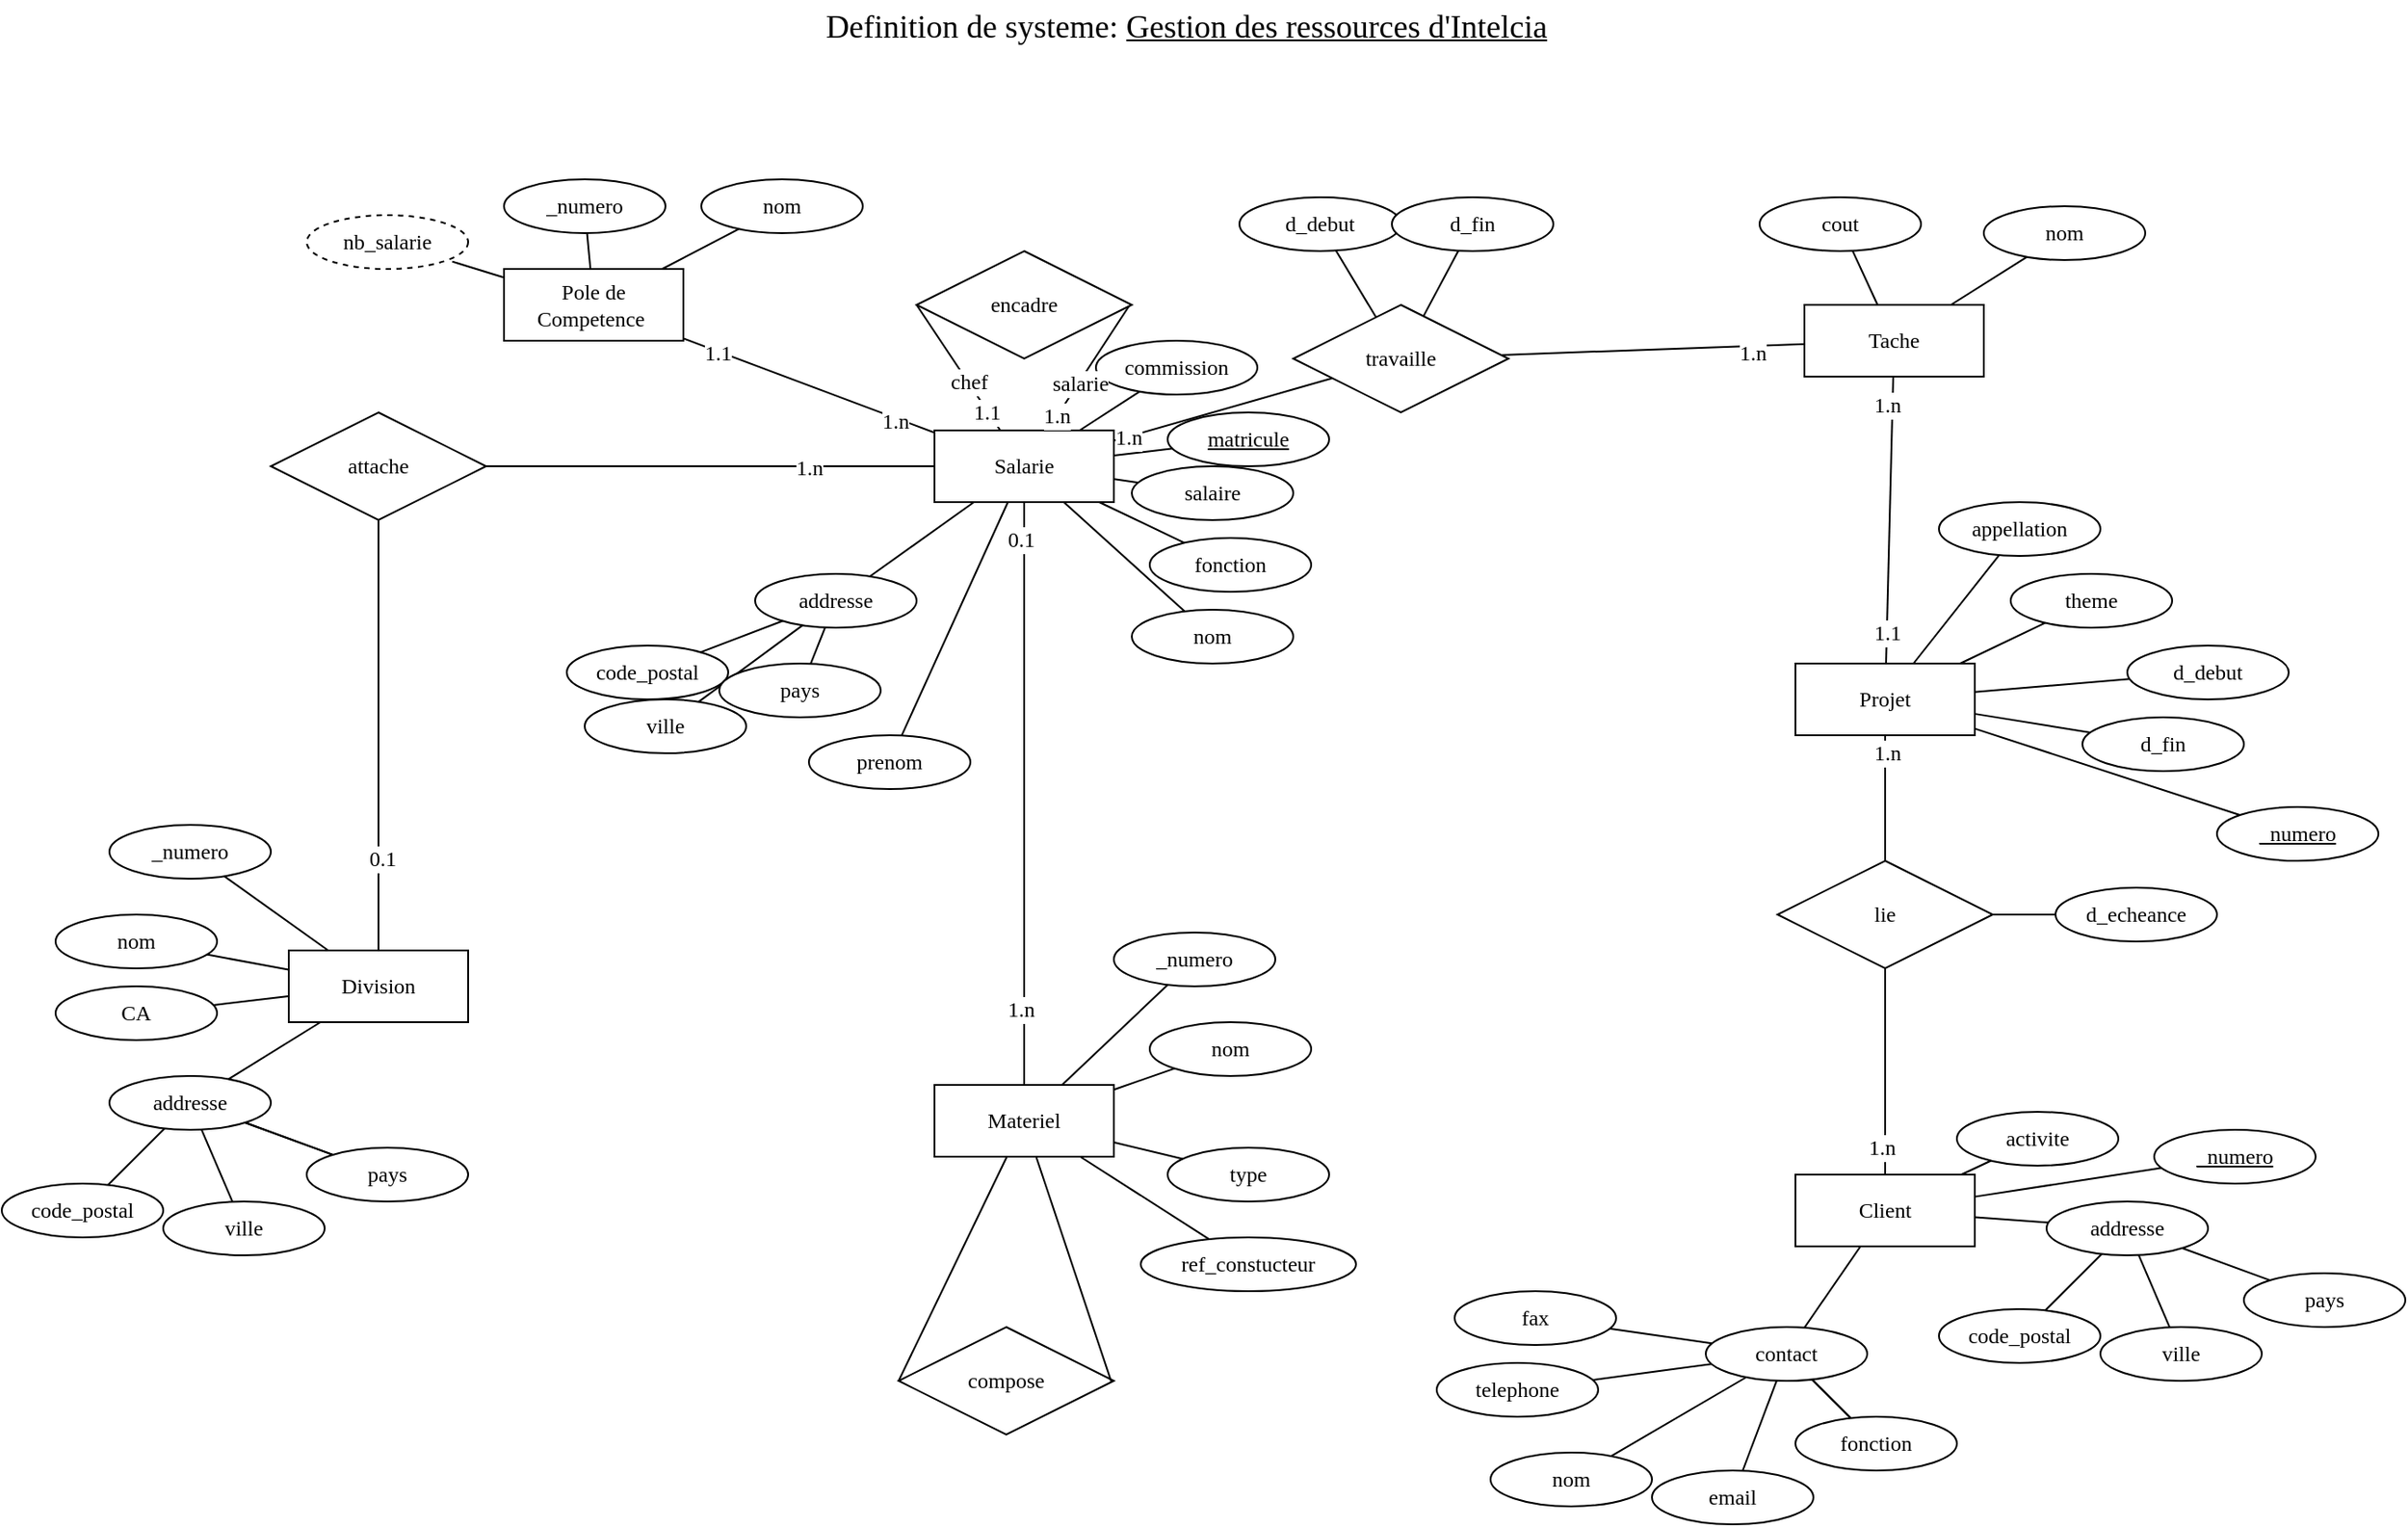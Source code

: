 <mxfile version="15.9.1" type="google" pages="5"><diagram id="bdgE2_GAcZ9DKhTOPS81" name="Analyse (ER Diagram)"><mxGraphModel dx="1422" dy="850" grid="1" gridSize="10" guides="1" tooltips="1" connect="1" arrows="1" fold="1" page="1" pageScale="1" pageWidth="1600" pageHeight="1200" math="0" shadow="0"><root><mxCell id="0"/><mxCell id="1" parent="0"/><mxCell id="npOZBPY14uxUANWgl99w-3" value="Pole de Competence&amp;nbsp;" style="whiteSpace=wrap;html=1;align=center;fontFamily=Agave;" parent="1" vertex="1"><mxGeometry x="400" y="320" width="100" height="40" as="geometry"/></mxCell><mxCell id="npOZBPY14uxUANWgl99w-8" value="Definition de systeme:&amp;nbsp;&lt;u&gt;Gestion des ressources d'Intelcia&lt;/u&gt;" style="text;html=1;resizable=0;autosize=1;align=center;verticalAlign=middle;points=[];fillColor=none;strokeColor=none;rounded=0;fontFamily=Agave;fontSize=18;" parent="1" vertex="1"><mxGeometry x="520" y="170" width="520" height="30" as="geometry"/></mxCell><mxCell id="npOZBPY14uxUANWgl99w-61" value="" style="group" parent="1" vertex="1" connectable="0"><mxGeometry x="640" y="360" width="210" height="180" as="geometry"/></mxCell><mxCell id="npOZBPY14uxUANWgl99w-2" value="Salarie" style="whiteSpace=wrap;html=1;align=center;fontFamily=Agave;" parent="npOZBPY14uxUANWgl99w-61" vertex="1"><mxGeometry y="50" width="100" height="40" as="geometry"/></mxCell><mxCell id="npOZBPY14uxUANWgl99w-26" value="&lt;u&gt;matricule&lt;/u&gt;" style="ellipse;whiteSpace=wrap;html=1;align=center;fontFamily=Agave;fontSize=12;" parent="npOZBPY14uxUANWgl99w-61" vertex="1"><mxGeometry x="130" y="40" width="90" height="30" as="geometry"/></mxCell><mxCell id="npOZBPY14uxUANWgl99w-29" style="edgeStyle=none;rounded=0;orthogonalLoop=1;jettySize=auto;html=1;fontFamily=Agave;fontSize=12;endArrow=none;endFill=0;" parent="npOZBPY14uxUANWgl99w-61" source="npOZBPY14uxUANWgl99w-2" target="npOZBPY14uxUANWgl99w-26" edge="1"><mxGeometry relative="1" as="geometry"/></mxCell><mxCell id="npOZBPY14uxUANWgl99w-27" value="fonction" style="ellipse;whiteSpace=wrap;html=1;align=center;fontFamily=Agave;fontSize=12;" parent="npOZBPY14uxUANWgl99w-61" vertex="1"><mxGeometry x="120" y="110" width="90" height="30" as="geometry"/></mxCell><mxCell id="npOZBPY14uxUANWgl99w-31" style="edgeStyle=none;rounded=0;orthogonalLoop=1;jettySize=auto;html=1;fontFamily=Agave;fontSize=12;endArrow=none;endFill=0;" parent="npOZBPY14uxUANWgl99w-61" source="npOZBPY14uxUANWgl99w-2" target="npOZBPY14uxUANWgl99w-27" edge="1"><mxGeometry relative="1" as="geometry"/></mxCell><mxCell id="npOZBPY14uxUANWgl99w-28" value="salaire" style="ellipse;whiteSpace=wrap;html=1;align=center;fontFamily=Agave;fontSize=12;" parent="npOZBPY14uxUANWgl99w-61" vertex="1"><mxGeometry x="110" y="70" width="90" height="30" as="geometry"/></mxCell><mxCell id="npOZBPY14uxUANWgl99w-30" style="edgeStyle=none;rounded=0;orthogonalLoop=1;jettySize=auto;html=1;fontFamily=Agave;fontSize=12;endArrow=none;endFill=0;" parent="npOZBPY14uxUANWgl99w-61" source="npOZBPY14uxUANWgl99w-2" target="npOZBPY14uxUANWgl99w-28" edge="1"><mxGeometry relative="1" as="geometry"/></mxCell><mxCell id="npOZBPY14uxUANWgl99w-113" value="commission" style="ellipse;whiteSpace=wrap;html=1;align=center;fontFamily=Agave;fontSize=12;" parent="npOZBPY14uxUANWgl99w-61" vertex="1"><mxGeometry x="90" width="90" height="30" as="geometry"/></mxCell><mxCell id="npOZBPY14uxUANWgl99w-114" style="edgeStyle=none;rounded=0;orthogonalLoop=1;jettySize=auto;html=1;fontFamily=Agave;fontSize=12;endArrow=none;endFill=0;" parent="npOZBPY14uxUANWgl99w-61" source="npOZBPY14uxUANWgl99w-113" target="npOZBPY14uxUANWgl99w-2" edge="1"><mxGeometry relative="1" as="geometry"/></mxCell><mxCell id="YqO20RBmo2p7kICsqSfq-15" value="nom" style="ellipse;whiteSpace=wrap;html=1;align=center;fontFamily=Agave;fontSize=12;" parent="npOZBPY14uxUANWgl99w-61" vertex="1"><mxGeometry x="110" y="150" width="90" height="30" as="geometry"/></mxCell><mxCell id="YqO20RBmo2p7kICsqSfq-16" style="edgeStyle=none;rounded=0;orthogonalLoop=1;jettySize=auto;html=1;fontFamily=Agave;fontSize=12;endArrow=none;endFill=0;" parent="npOZBPY14uxUANWgl99w-61" source="npOZBPY14uxUANWgl99w-2" target="YqO20RBmo2p7kICsqSfq-15" edge="1"><mxGeometry relative="1" as="geometry"/></mxCell><mxCell id="npOZBPY14uxUANWgl99w-63" value="" style="group" parent="1" vertex="1" connectable="0"><mxGeometry x="320" y="390" width="310" height="170" as="geometry"/></mxCell><mxCell id="npOZBPY14uxUANWgl99w-70" value="attache" style="shape=rhombus;perimeter=rhombusPerimeter;whiteSpace=wrap;html=1;align=center;fontFamily=Agave;fontSize=12;" parent="npOZBPY14uxUANWgl99w-63" vertex="1"><mxGeometry x="-50" y="10" width="120" height="60" as="geometry"/></mxCell><mxCell id="npOZBPY14uxUANWgl99w-25" value="addresse" style="ellipse;whiteSpace=wrap;html=1;align=center;fontFamily=Agave;fontSize=12;" parent="npOZBPY14uxUANWgl99w-63" vertex="1"><mxGeometry x="220" y="100" width="90" height="30" as="geometry"/></mxCell><mxCell id="YqO20RBmo2p7kICsqSfq-43" value="code_postal" style="ellipse;whiteSpace=wrap;html=1;align=center;fontFamily=Agave;fontSize=12;" parent="npOZBPY14uxUANWgl99w-63" vertex="1"><mxGeometry x="115" y="140" width="90" height="30" as="geometry"/></mxCell><mxCell id="YqO20RBmo2p7kICsqSfq-40" style="edgeStyle=none;rounded=0;orthogonalLoop=1;jettySize=auto;html=1;fontFamily=Agave;fontSize=12;endArrow=none;endFill=0;" parent="npOZBPY14uxUANWgl99w-63" source="npOZBPY14uxUANWgl99w-25" target="YqO20RBmo2p7kICsqSfq-43" edge="1"><mxGeometry relative="1" as="geometry"><mxPoint x="215.77" y="173.27" as="sourcePoint"/></mxGeometry></mxCell><mxCell id="npOZBPY14uxUANWgl99w-64" value="" style="group" parent="1" vertex="1" connectable="0"><mxGeometry x="1040" y="450" width="355" height="150" as="geometry"/></mxCell><mxCell id="npOZBPY14uxUANWgl99w-5" value="Projet" style="whiteSpace=wrap;html=1;align=center;fontFamily=Agave;" parent="npOZBPY14uxUANWgl99w-64" vertex="1"><mxGeometry x="80" y="90" width="100" height="40" as="geometry"/></mxCell><mxCell id="npOZBPY14uxUANWgl99w-12" value="appellation" style="ellipse;whiteSpace=wrap;html=1;align=center;fontFamily=Agave;fontSize=12;" parent="npOZBPY14uxUANWgl99w-64" vertex="1"><mxGeometry x="160" width="90" height="30" as="geometry"/></mxCell><mxCell id="npOZBPY14uxUANWgl99w-16" style="edgeStyle=none;rounded=0;orthogonalLoop=1;jettySize=auto;html=1;fontFamily=Agave;fontSize=12;endArrow=none;endFill=0;" parent="npOZBPY14uxUANWgl99w-64" source="npOZBPY14uxUANWgl99w-5" target="npOZBPY14uxUANWgl99w-12" edge="1"><mxGeometry relative="1" as="geometry"/></mxCell><mxCell id="npOZBPY14uxUANWgl99w-13" value="theme" style="ellipse;whiteSpace=wrap;html=1;align=center;fontFamily=Agave;fontSize=12;" parent="npOZBPY14uxUANWgl99w-64" vertex="1"><mxGeometry x="200" y="40" width="90" height="30" as="geometry"/></mxCell><mxCell id="npOZBPY14uxUANWgl99w-17" style="edgeStyle=none;rounded=0;orthogonalLoop=1;jettySize=auto;html=1;fontFamily=Agave;fontSize=12;endArrow=none;endFill=0;" parent="npOZBPY14uxUANWgl99w-64" source="npOZBPY14uxUANWgl99w-5" target="npOZBPY14uxUANWgl99w-13" edge="1"><mxGeometry relative="1" as="geometry"/></mxCell><mxCell id="npOZBPY14uxUANWgl99w-15" value="d_fin" style="ellipse;whiteSpace=wrap;html=1;align=center;fontFamily=Agave;fontSize=12;" parent="npOZBPY14uxUANWgl99w-64" vertex="1"><mxGeometry x="240" y="120" width="90" height="30" as="geometry"/></mxCell><mxCell id="npOZBPY14uxUANWgl99w-19" style="edgeStyle=none;rounded=0;orthogonalLoop=1;jettySize=auto;html=1;fontFamily=Agave;fontSize=12;endArrow=none;endFill=0;" parent="npOZBPY14uxUANWgl99w-64" source="npOZBPY14uxUANWgl99w-5" target="npOZBPY14uxUANWgl99w-15" edge="1"><mxGeometry relative="1" as="geometry"/></mxCell><mxCell id="npOZBPY14uxUANWgl99w-14" value="d_debut" style="ellipse;whiteSpace=wrap;html=1;align=center;fontFamily=Agave;fontSize=12;" parent="npOZBPY14uxUANWgl99w-64" vertex="1"><mxGeometry x="265" y="80" width="90" height="30" as="geometry"/></mxCell><mxCell id="npOZBPY14uxUANWgl99w-18" style="edgeStyle=none;rounded=0;orthogonalLoop=1;jettySize=auto;html=1;fontFamily=Agave;fontSize=12;endArrow=none;endFill=0;" parent="npOZBPY14uxUANWgl99w-64" source="npOZBPY14uxUANWgl99w-5" target="npOZBPY14uxUANWgl99w-14" edge="1"><mxGeometry relative="1" as="geometry"><mxPoint x="215" y="225.161" as="sourcePoint"/></mxGeometry></mxCell><mxCell id="npOZBPY14uxUANWgl99w-67" value="" style="group" parent="1" vertex="1" connectable="0"><mxGeometry x="640" y="690" width="235" height="215" as="geometry"/></mxCell><mxCell id="npOZBPY14uxUANWgl99w-7" value="Materiel" style="whiteSpace=wrap;html=1;align=center;fontFamily=Agave;" parent="npOZBPY14uxUANWgl99w-67" vertex="1"><mxGeometry y="85" width="100" height="40" as="geometry"/></mxCell><mxCell id="npOZBPY14uxUANWgl99w-53" value="_numero" style="ellipse;whiteSpace=wrap;html=1;align=center;fontFamily=Agave;fontSize=12;" parent="npOZBPY14uxUANWgl99w-67" vertex="1"><mxGeometry x="100" width="90" height="30" as="geometry"/></mxCell><mxCell id="npOZBPY14uxUANWgl99w-57" style="edgeStyle=none;rounded=0;orthogonalLoop=1;jettySize=auto;html=1;fontFamily=Agave;fontSize=12;endArrow=none;endFill=0;" parent="npOZBPY14uxUANWgl99w-67" source="npOZBPY14uxUANWgl99w-7" target="npOZBPY14uxUANWgl99w-53" edge="1"><mxGeometry relative="1" as="geometry"/></mxCell><mxCell id="npOZBPY14uxUANWgl99w-54" value="nom" style="ellipse;whiteSpace=wrap;html=1;align=center;fontFamily=Agave;fontSize=12;" parent="npOZBPY14uxUANWgl99w-67" vertex="1"><mxGeometry x="120" y="50" width="90" height="30" as="geometry"/></mxCell><mxCell id="npOZBPY14uxUANWgl99w-58" style="edgeStyle=none;rounded=0;orthogonalLoop=1;jettySize=auto;html=1;fontFamily=Agave;fontSize=12;endArrow=none;endFill=0;" parent="npOZBPY14uxUANWgl99w-67" source="npOZBPY14uxUANWgl99w-7" target="npOZBPY14uxUANWgl99w-54" edge="1"><mxGeometry relative="1" as="geometry"/></mxCell><mxCell id="npOZBPY14uxUANWgl99w-55" value="type" style="ellipse;whiteSpace=wrap;html=1;align=center;fontFamily=Agave;fontSize=12;" parent="npOZBPY14uxUANWgl99w-67" vertex="1"><mxGeometry x="130" y="120" width="90" height="30" as="geometry"/></mxCell><mxCell id="npOZBPY14uxUANWgl99w-59" style="edgeStyle=none;rounded=0;orthogonalLoop=1;jettySize=auto;html=1;fontFamily=Agave;fontSize=12;endArrow=none;endFill=0;" parent="npOZBPY14uxUANWgl99w-67" source="npOZBPY14uxUANWgl99w-7" target="npOZBPY14uxUANWgl99w-55" edge="1"><mxGeometry relative="1" as="geometry"/></mxCell><mxCell id="npOZBPY14uxUANWgl99w-56" value="ref_constucteur" style="ellipse;whiteSpace=wrap;html=1;align=center;fontFamily=Agave;fontSize=12;" parent="npOZBPY14uxUANWgl99w-67" vertex="1"><mxGeometry x="115" y="170" width="120" height="30" as="geometry"/></mxCell><mxCell id="npOZBPY14uxUANWgl99w-60" style="edgeStyle=none;rounded=0;orthogonalLoop=1;jettySize=auto;html=1;fontFamily=Agave;fontSize=12;endArrow=none;endFill=0;" parent="npOZBPY14uxUANWgl99w-67" source="npOZBPY14uxUANWgl99w-7" target="npOZBPY14uxUANWgl99w-56" edge="1"><mxGeometry relative="1" as="geometry"/></mxCell><mxCell id="npOZBPY14uxUANWgl99w-73" style="edgeStyle=none;rounded=0;orthogonalLoop=1;jettySize=auto;html=1;fontFamily=Agave;fontSize=12;endArrow=none;endFill=0;" parent="1" source="npOZBPY14uxUANWgl99w-70" target="npOZBPY14uxUANWgl99w-2" edge="1"><mxGeometry relative="1" as="geometry"/></mxCell><mxCell id="npOZBPY14uxUANWgl99w-75" value="1.n" style="edgeLabel;html=1;align=center;verticalAlign=middle;resizable=0;points=[];fontSize=12;fontFamily=Agave;" parent="npOZBPY14uxUANWgl99w-73" vertex="1" connectable="0"><mxGeometry x="0.439" y="-1" relative="1" as="geometry"><mxPoint as="offset"/></mxGeometry></mxCell><mxCell id="npOZBPY14uxUANWgl99w-76" style="edgeStyle=none;rounded=0;orthogonalLoop=1;jettySize=auto;html=1;fontFamily=Agave;fontSize=12;endArrow=none;endFill=0;" parent="1" source="npOZBPY14uxUANWgl99w-2" target="npOZBPY14uxUANWgl99w-3" edge="1"><mxGeometry relative="1" as="geometry"/></mxCell><mxCell id="npOZBPY14uxUANWgl99w-77" value="1.1" style="edgeLabel;html=1;align=center;verticalAlign=middle;resizable=0;points=[];fontSize=12;fontFamily=Agave;" parent="npOZBPY14uxUANWgl99w-76" vertex="1" connectable="0"><mxGeometry x="0.732" y="1" relative="1" as="geometry"><mxPoint as="offset"/></mxGeometry></mxCell><mxCell id="npOZBPY14uxUANWgl99w-78" value="1.n" style="edgeLabel;html=1;align=center;verticalAlign=middle;resizable=0;points=[];fontSize=12;fontFamily=Agave;" parent="npOZBPY14uxUANWgl99w-76" vertex="1" connectable="0"><mxGeometry x="-0.691" y="2" relative="1" as="geometry"><mxPoint as="offset"/></mxGeometry></mxCell><mxCell id="npOZBPY14uxUANWgl99w-79" style="edgeStyle=none;rounded=0;orthogonalLoop=1;jettySize=auto;html=1;fontFamily=Agave;fontSize=12;endArrow=none;endFill=0;" parent="1" source="npOZBPY14uxUANWgl99w-5" target="npOZBPY14uxUANWgl99w-4" edge="1"><mxGeometry relative="1" as="geometry"/></mxCell><mxCell id="npOZBPY14uxUANWgl99w-80" value="1.1" style="edgeLabel;html=1;align=center;verticalAlign=middle;resizable=0;points=[];fontSize=12;fontFamily=Agave;" parent="npOZBPY14uxUANWgl99w-79" vertex="1" connectable="0"><mxGeometry x="-0.79" relative="1" as="geometry"><mxPoint as="offset"/></mxGeometry></mxCell><mxCell id="npOZBPY14uxUANWgl99w-81" value="1.n" style="edgeLabel;html=1;align=center;verticalAlign=middle;resizable=0;points=[];fontSize=12;fontFamily=Agave;" parent="npOZBPY14uxUANWgl99w-79" vertex="1" connectable="0"><mxGeometry x="0.808" y="3" relative="1" as="geometry"><mxPoint as="offset"/></mxGeometry></mxCell><mxCell id="npOZBPY14uxUANWgl99w-82" style="edgeStyle=none;rounded=0;orthogonalLoop=1;jettySize=auto;html=1;fontFamily=Agave;fontSize=12;endArrow=none;endFill=0;startArrow=none;" parent="1" source="npOZBPY14uxUANWgl99w-137" target="npOZBPY14uxUANWgl99w-6" edge="1"><mxGeometry relative="1" as="geometry"/></mxCell><mxCell id="npOZBPY14uxUANWgl99w-83" value="1.n" style="edgeLabel;html=1;align=center;verticalAlign=middle;resizable=0;points=[];fontSize=12;fontFamily=Agave;" parent="npOZBPY14uxUANWgl99w-82" vertex="1" connectable="0"><mxGeometry x="0.886" y="-2" relative="1" as="geometry"><mxPoint y="-9" as="offset"/></mxGeometry></mxCell><mxCell id="npOZBPY14uxUANWgl99w-85" style="edgeStyle=none;rounded=0;orthogonalLoop=1;jettySize=auto;html=1;fontFamily=Agave;fontSize=12;endArrow=none;endFill=0;" parent="1" source="npOZBPY14uxUANWgl99w-2" target="npOZBPY14uxUANWgl99w-7" edge="1"><mxGeometry relative="1" as="geometry"/></mxCell><mxCell id="npOZBPY14uxUANWgl99w-86" value="1.n" style="edgeLabel;html=1;align=center;verticalAlign=middle;resizable=0;points=[];fontSize=12;fontFamily=Agave;" parent="npOZBPY14uxUANWgl99w-85" vertex="1" connectable="0"><mxGeometry x="0.741" y="-2" relative="1" as="geometry"><mxPoint as="offset"/></mxGeometry></mxCell><mxCell id="npOZBPY14uxUANWgl99w-87" value="0.1" style="edgeLabel;html=1;align=center;verticalAlign=middle;resizable=0;points=[];fontSize=12;fontFamily=Agave;" parent="npOZBPY14uxUANWgl99w-85" vertex="1" connectable="0"><mxGeometry x="-0.875" y="-2" relative="1" as="geometry"><mxPoint as="offset"/></mxGeometry></mxCell><mxCell id="npOZBPY14uxUANWgl99w-88" style="edgeStyle=none;rounded=0;orthogonalLoop=1;jettySize=auto;html=1;fontFamily=Agave;fontSize=12;endArrow=none;endFill=0;startArrow=none;" parent="1" source="YqO20RBmo2p7kICsqSfq-1" target="npOZBPY14uxUANWgl99w-4" edge="1"><mxGeometry relative="1" as="geometry"/></mxCell><mxCell id="npOZBPY14uxUANWgl99w-90" value="1.n" style="edgeLabel;html=1;align=center;verticalAlign=middle;resizable=0;points=[];fontSize=12;fontFamily=Agave;" parent="npOZBPY14uxUANWgl99w-88" vertex="1" connectable="0"><mxGeometry x="0.907" y="-2" relative="1" as="geometry"><mxPoint x="-22" y="3" as="offset"/></mxGeometry></mxCell><mxCell id="npOZBPY14uxUANWgl99w-93" value="" style="group" parent="1" vertex="1" connectable="0"><mxGeometry x="1100" y="280" width="220" height="100" as="geometry"/></mxCell><mxCell id="npOZBPY14uxUANWgl99w-62" value="" style="group" parent="npOZBPY14uxUANWgl99w-93" vertex="1" connectable="0"><mxGeometry x="25" y="10" width="190" height="90" as="geometry"/></mxCell><mxCell id="YqO20RBmo2p7kICsqSfq-14" style="edgeStyle=none;rounded=0;orthogonalLoop=1;jettySize=auto;html=1;fontFamily=Agave;fontSize=12;endArrow=none;endFill=0;" parent="npOZBPY14uxUANWgl99w-62" source="npOZBPY14uxUANWgl99w-4" target="YqO20RBmo2p7kICsqSfq-12" edge="1"><mxGeometry relative="1" as="geometry"/></mxCell><mxCell id="npOZBPY14uxUANWgl99w-4" value="Tache" style="whiteSpace=wrap;html=1;align=center;fontFamily=Agave;" parent="npOZBPY14uxUANWgl99w-62" vertex="1"><mxGeometry y="50" width="100" height="40" as="geometry"/></mxCell><mxCell id="YqO20RBmo2p7kICsqSfq-12" value="nom" style="ellipse;whiteSpace=wrap;html=1;align=center;fontFamily=Agave;fontSize=12;" parent="npOZBPY14uxUANWgl99w-62" vertex="1"><mxGeometry x="100" y="-5" width="90" height="30" as="geometry"/></mxCell><mxCell id="npOZBPY14uxUANWgl99w-50" value="cout" style="ellipse;whiteSpace=wrap;html=1;align=center;fontFamily=Agave;fontSize=12;" parent="npOZBPY14uxUANWgl99w-93" vertex="1"><mxGeometry width="90" height="30" as="geometry"/></mxCell><mxCell id="npOZBPY14uxUANWgl99w-51" style="edgeStyle=none;rounded=0;orthogonalLoop=1;jettySize=auto;html=1;fontFamily=Agave;fontSize=12;endArrow=none;endFill=0;" parent="npOZBPY14uxUANWgl99w-93" source="npOZBPY14uxUANWgl99w-4" target="npOZBPY14uxUANWgl99w-50" edge="1"><mxGeometry relative="1" as="geometry"/></mxCell><mxCell id="npOZBPY14uxUANWgl99w-9" value="&lt;u&gt;_numero&lt;/u&gt;" style="ellipse;whiteSpace=wrap;html=1;align=center;fontFamily=Agave;fontSize=12;" parent="1" vertex="1"><mxGeometry x="1355" y="620" width="90" height="30" as="geometry"/></mxCell><mxCell id="npOZBPY14uxUANWgl99w-10" style="rounded=0;orthogonalLoop=1;jettySize=auto;html=1;fontFamily=Agave;fontSize=12;endArrow=none;endFill=0;" parent="1" source="npOZBPY14uxUANWgl99w-5" target="npOZBPY14uxUANWgl99w-9" edge="1"><mxGeometry relative="1" as="geometry"/></mxCell><mxCell id="npOZBPY14uxUANWgl99w-133" value="d_debut" style="ellipse;whiteSpace=wrap;html=1;align=center;fontFamily=Agave;fontSize=12;" parent="1" vertex="1"><mxGeometry x="810" y="280" width="90" height="30" as="geometry"/></mxCell><mxCell id="npOZBPY14uxUANWgl99w-135" value="" style="edgeStyle=none;rounded=0;orthogonalLoop=1;jettySize=auto;html=1;fontFamily=Agave;fontSize=12;endArrow=none;endFill=0;" parent="1" source="YqO20RBmo2p7kICsqSfq-1" target="npOZBPY14uxUANWgl99w-133" edge="1"><mxGeometry relative="1" as="geometry"/></mxCell><mxCell id="npOZBPY14uxUANWgl99w-138" value="" style="edgeStyle=none;rounded=0;orthogonalLoop=1;jettySize=auto;html=1;fontFamily=Agave;fontSize=12;endArrow=none;endFill=0;" parent="1" source="npOZBPY14uxUANWgl99w-5" target="npOZBPY14uxUANWgl99w-137" edge="1"><mxGeometry relative="1" as="geometry"><mxPoint x="1020" y="640" as="sourcePoint"/><mxPoint x="1020" y="765" as="targetPoint"/></mxGeometry></mxCell><mxCell id="npOZBPY14uxUANWgl99w-140" value="1.n" style="edgeLabel;html=1;align=center;verticalAlign=middle;resizable=0;points=[];fontSize=12;fontFamily=Agave;" parent="npOZBPY14uxUANWgl99w-138" vertex="1" connectable="0"><mxGeometry x="-0.914" y="1" relative="1" as="geometry"><mxPoint y="7" as="offset"/></mxGeometry></mxCell><mxCell id="YqO20RBmo2p7kICsqSfq-8" style="edgeStyle=none;rounded=0;orthogonalLoop=1;jettySize=auto;html=1;fontFamily=Agave;fontSize=12;endArrow=none;endFill=0;" parent="1" source="YqO20RBmo2p7kICsqSfq-1" target="YqO20RBmo2p7kICsqSfq-7" edge="1"><mxGeometry relative="1" as="geometry"/></mxCell><mxCell id="YqO20RBmo2p7kICsqSfq-1" value="travaille" style="shape=rhombus;perimeter=rhombusPerimeter;whiteSpace=wrap;html=1;align=center;fontFamily=Agave;fontSize=12;" parent="1" vertex="1"><mxGeometry x="840" y="340" width="120" height="60" as="geometry"/></mxCell><mxCell id="YqO20RBmo2p7kICsqSfq-2" value="" style="edgeStyle=none;rounded=0;orthogonalLoop=1;jettySize=auto;html=1;fontFamily=Agave;fontSize=12;endArrow=none;endFill=0;" parent="1" source="npOZBPY14uxUANWgl99w-2" target="YqO20RBmo2p7kICsqSfq-1" edge="1"><mxGeometry relative="1" as="geometry"><mxPoint x="740" y="423.582" as="sourcePoint"/><mxPoint x="975" y="346.418" as="targetPoint"/></mxGeometry></mxCell><mxCell id="YqO20RBmo2p7kICsqSfq-4" value="1.n" style="edgeLabel;html=1;align=center;verticalAlign=middle;resizable=0;points=[];fontSize=12;fontFamily=Agave;" parent="YqO20RBmo2p7kICsqSfq-2" vertex="1" connectable="0"><mxGeometry x="-0.872" y="-1" relative="1" as="geometry"><mxPoint y="-1" as="offset"/></mxGeometry></mxCell><mxCell id="YqO20RBmo2p7kICsqSfq-7" value="d_fin" style="ellipse;whiteSpace=wrap;html=1;align=center;fontFamily=Agave;fontSize=12;" parent="1" vertex="1"><mxGeometry x="895" y="280" width="90" height="30" as="geometry"/></mxCell><mxCell id="YqO20RBmo2p7kICsqSfq-37" style="edgeStyle=none;rounded=0;orthogonalLoop=1;jettySize=auto;html=1;fontFamily=Agave;fontSize=12;endArrow=none;endFill=0;" parent="1" source="YqO20RBmo2p7kICsqSfq-11" target="npOZBPY14uxUANWgl99w-3" edge="1"><mxGeometry relative="1" as="geometry"/></mxCell><mxCell id="YqO20RBmo2p7kICsqSfq-11" value="nb_salarie" style="ellipse;whiteSpace=wrap;html=1;align=center;fontFamily=Agave;fontSize=12;dashed=1;perimeterSpacing=2;strokeWidth=1;strokeColor=default;" parent="1" vertex="1"><mxGeometry x="290" y="290" width="90" height="30" as="geometry"/></mxCell><mxCell id="YqO20RBmo2p7kICsqSfq-38" style="edgeStyle=none;rounded=0;orthogonalLoop=1;jettySize=auto;html=1;fontFamily=Agave;fontSize=12;endArrow=none;endFill=0;" parent="1" source="YqO20RBmo2p7kICsqSfq-17" target="npOZBPY14uxUANWgl99w-3" edge="1"><mxGeometry relative="1" as="geometry"/></mxCell><mxCell id="YqO20RBmo2p7kICsqSfq-17" value="_numero" style="ellipse;whiteSpace=wrap;html=1;align=center;fontFamily=Agave;fontSize=12;" parent="1" vertex="1"><mxGeometry x="400" y="270" width="90" height="30" as="geometry"/></mxCell><mxCell id="YqO20RBmo2p7kICsqSfq-48" style="edgeStyle=none;rounded=0;orthogonalLoop=1;jettySize=auto;html=1;fontFamily=Agave;fontSize=12;endArrow=none;endFill=0;" parent="1" source="YqO20RBmo2p7kICsqSfq-20" target="npOZBPY14uxUANWgl99w-2" edge="1"><mxGeometry relative="1" as="geometry"/></mxCell><mxCell id="YqO20RBmo2p7kICsqSfq-20" value="prenom" style="ellipse;whiteSpace=wrap;html=1;align=center;fontFamily=Agave;fontSize=12;" parent="1" vertex="1"><mxGeometry x="570" y="580" width="90" height="30" as="geometry"/></mxCell><mxCell id="YqO20RBmo2p7kICsqSfq-25" style="edgeStyle=none;rounded=0;orthogonalLoop=1;jettySize=auto;html=1;fontFamily=Agave;fontSize=12;endArrow=none;endFill=0;exitX=0.988;exitY=0.508;exitDx=0;exitDy=0;exitPerimeter=0;" parent="1" source="YqO20RBmo2p7kICsqSfq-23" target="npOZBPY14uxUANWgl99w-2" edge="1"><mxGeometry relative="1" as="geometry"/></mxCell><mxCell id="YqO20RBmo2p7kICsqSfq-32" value="salarie" style="edgeLabel;html=1;align=center;verticalAlign=middle;resizable=0;points=[];fontSize=12;fontFamily=Agave;" parent="YqO20RBmo2p7kICsqSfq-25" vertex="1" connectable="0"><mxGeometry x="0.416" y="1" relative="1" as="geometry"><mxPoint x="4" y="-7" as="offset"/></mxGeometry></mxCell><mxCell id="YqO20RBmo2p7kICsqSfq-33" value="1.n" style="edgeLabel;html=1;align=center;verticalAlign=middle;resizable=0;points=[];fontSize=12;fontFamily=Agave;" parent="YqO20RBmo2p7kICsqSfq-25" vertex="1" connectable="0"><mxGeometry x="0.775" y="-1" relative="1" as="geometry"><mxPoint as="offset"/></mxGeometry></mxCell><mxCell id="YqO20RBmo2p7kICsqSfq-23" value="encadre" style="shape=rhombus;perimeter=rhombusPerimeter;whiteSpace=wrap;html=1;align=center;fontFamily=Agave;fontSize=12;" parent="1" vertex="1"><mxGeometry x="630" y="310" width="120" height="60" as="geometry"/></mxCell><mxCell id="YqO20RBmo2p7kICsqSfq-24" style="edgeStyle=none;rounded=0;orthogonalLoop=1;jettySize=auto;html=1;fontFamily=Agave;fontSize=12;endArrow=none;endFill=0;entryX=0;entryY=0.5;entryDx=0;entryDy=0;" parent="1" source="npOZBPY14uxUANWgl99w-2" target="YqO20RBmo2p7kICsqSfq-23" edge="1"><mxGeometry relative="1" as="geometry"/></mxCell><mxCell id="YqO20RBmo2p7kICsqSfq-29" value="1.1" style="edgeLabel;html=1;align=center;verticalAlign=middle;resizable=0;points=[];fontSize=12;fontFamily=Agave;" parent="YqO20RBmo2p7kICsqSfq-24" vertex="1" connectable="0"><mxGeometry x="-0.702" y="1" relative="1" as="geometry"><mxPoint as="offset"/></mxGeometry></mxCell><mxCell id="YqO20RBmo2p7kICsqSfq-31" value="chef" style="edgeLabel;html=1;align=center;verticalAlign=middle;resizable=0;points=[];fontSize=12;fontFamily=Agave;" parent="YqO20RBmo2p7kICsqSfq-24" vertex="1" connectable="0"><mxGeometry x="-0.232" relative="1" as="geometry"><mxPoint as="offset"/></mxGeometry></mxCell><mxCell id="YqO20RBmo2p7kICsqSfq-39" style="edgeStyle=none;rounded=0;orthogonalLoop=1;jettySize=auto;html=1;fontFamily=Agave;fontSize=12;endArrow=none;endFill=0;" parent="1" source="YqO20RBmo2p7kICsqSfq-34" target="npOZBPY14uxUANWgl99w-3" edge="1"><mxGeometry relative="1" as="geometry"/></mxCell><mxCell id="YqO20RBmo2p7kICsqSfq-34" value="nom" style="ellipse;whiteSpace=wrap;html=1;align=center;fontFamily=Agave;fontSize=12;" parent="1" vertex="1"><mxGeometry x="510" y="270" width="90" height="30" as="geometry"/></mxCell><mxCell id="npOZBPY14uxUANWgl99w-32" style="edgeStyle=none;rounded=0;orthogonalLoop=1;jettySize=auto;html=1;fontFamily=Agave;fontSize=12;endArrow=none;endFill=0;" parent="1" source="npOZBPY14uxUANWgl99w-2" target="npOZBPY14uxUANWgl99w-25" edge="1"><mxGeometry relative="1" as="geometry"/></mxCell><mxCell id="YqO20RBmo2p7kICsqSfq-41" style="edgeStyle=none;rounded=0;orthogonalLoop=1;jettySize=auto;html=1;fontFamily=Agave;fontSize=12;endArrow=none;endFill=0;" parent="1" source="npOZBPY14uxUANWgl99w-25" target="YqO20RBmo2p7kICsqSfq-44" edge="1"><mxGeometry relative="1" as="geometry"><mxPoint x="551.39" y="553.888" as="sourcePoint"/></mxGeometry></mxCell><mxCell id="YqO20RBmo2p7kICsqSfq-42" value="" style="edgeStyle=none;rounded=0;orthogonalLoop=1;jettySize=auto;html=1;fontFamily=Agave;fontSize=12;endArrow=none;endFill=0;" parent="1" source="npOZBPY14uxUANWgl99w-25" target="YqO20RBmo2p7kICsqSfq-45" edge="1"><mxGeometry relative="1" as="geometry"><mxPoint x="575.733" y="549.997" as="sourcePoint"/></mxGeometry></mxCell><mxCell id="YqO20RBmo2p7kICsqSfq-44" value="ville" style="ellipse;whiteSpace=wrap;html=1;align=center;fontFamily=Agave;fontSize=12;" parent="1" vertex="1"><mxGeometry x="445" y="560" width="90" height="30" as="geometry"/></mxCell><mxCell id="YqO20RBmo2p7kICsqSfq-45" value="pays" style="ellipse;whiteSpace=wrap;html=1;align=center;fontFamily=Agave;fontSize=12;" parent="1" vertex="1"><mxGeometry x="520" y="540" width="90" height="30" as="geometry"/></mxCell><mxCell id="YqO20RBmo2p7kICsqSfq-46" value="" style="group" parent="1" vertex="1" connectable="0"><mxGeometry x="920" y="790" width="540" height="230" as="geometry"/></mxCell><mxCell id="npOZBPY14uxUANWgl99w-66" value="" style="group" parent="YqO20RBmo2p7kICsqSfq-46" vertex="1" connectable="0"><mxGeometry x="200" width="180" height="75" as="geometry"/></mxCell><mxCell id="npOZBPY14uxUANWgl99w-6" value="Client" style="whiteSpace=wrap;html=1;align=center;fontFamily=Agave;" parent="npOZBPY14uxUANWgl99w-66" vertex="1"><mxGeometry y="35" width="100" height="40" as="geometry"/></mxCell><mxCell id="npOZBPY14uxUANWgl99w-52" value="activite" style="ellipse;whiteSpace=wrap;html=1;align=center;fontFamily=Agave;fontSize=12;" parent="npOZBPY14uxUANWgl99w-66" vertex="1"><mxGeometry x="90" width="90" height="30" as="geometry"/></mxCell><mxCell id="npOZBPY14uxUANWgl99w-65" style="edgeStyle=none;rounded=0;orthogonalLoop=1;jettySize=auto;html=1;fontFamily=Agave;fontSize=12;endArrow=none;endFill=0;" parent="npOZBPY14uxUANWgl99w-66" source="npOZBPY14uxUANWgl99w-6" target="npOZBPY14uxUANWgl99w-52" edge="1"><mxGeometry relative="1" as="geometry"/></mxCell><mxCell id="npOZBPY14uxUANWgl99w-106" value="addresse" style="ellipse;whiteSpace=wrap;html=1;align=center;fontFamily=Agave;fontSize=12;" parent="YqO20RBmo2p7kICsqSfq-46" vertex="1"><mxGeometry x="340" y="50" width="90" height="30" as="geometry"/></mxCell><mxCell id="npOZBPY14uxUANWgl99w-107" value="code_postal" style="ellipse;whiteSpace=wrap;html=1;align=center;fontFamily=Agave;fontSize=12;" parent="YqO20RBmo2p7kICsqSfq-46" vertex="1"><mxGeometry x="280" y="110" width="90" height="30" as="geometry"/></mxCell><mxCell id="npOZBPY14uxUANWgl99w-103" style="edgeStyle=none;rounded=0;orthogonalLoop=1;jettySize=auto;html=1;fontFamily=Agave;fontSize=12;endArrow=none;endFill=0;" parent="YqO20RBmo2p7kICsqSfq-46" source="npOZBPY14uxUANWgl99w-106" target="npOZBPY14uxUANWgl99w-107" edge="1"><mxGeometry relative="1" as="geometry"/></mxCell><mxCell id="npOZBPY14uxUANWgl99w-108" value="ville" style="ellipse;whiteSpace=wrap;html=1;align=center;fontFamily=Agave;fontSize=12;" parent="YqO20RBmo2p7kICsqSfq-46" vertex="1"><mxGeometry x="370" y="120" width="90" height="30" as="geometry"/></mxCell><mxCell id="npOZBPY14uxUANWgl99w-104" style="edgeStyle=none;rounded=0;orthogonalLoop=1;jettySize=auto;html=1;fontFamily=Agave;fontSize=12;endArrow=none;endFill=0;" parent="YqO20RBmo2p7kICsqSfq-46" source="npOZBPY14uxUANWgl99w-106" target="npOZBPY14uxUANWgl99w-108" edge="1"><mxGeometry relative="1" as="geometry"/></mxCell><mxCell id="npOZBPY14uxUANWgl99w-109" value="pays" style="ellipse;whiteSpace=wrap;html=1;align=center;fontFamily=Agave;fontSize=12;" parent="YqO20RBmo2p7kICsqSfq-46" vertex="1"><mxGeometry x="450" y="90" width="90" height="30" as="geometry"/></mxCell><mxCell id="npOZBPY14uxUANWgl99w-105" style="edgeStyle=none;rounded=0;orthogonalLoop=1;jettySize=auto;html=1;fontFamily=Agave;fontSize=12;endArrow=none;endFill=0;" parent="YqO20RBmo2p7kICsqSfq-46" source="npOZBPY14uxUANWgl99w-106" target="npOZBPY14uxUANWgl99w-109" edge="1"><mxGeometry relative="1" as="geometry"/></mxCell><mxCell id="npOZBPY14uxUANWgl99w-110" style="edgeStyle=none;rounded=0;orthogonalLoop=1;jettySize=auto;html=1;fontFamily=Agave;fontSize=12;endArrow=none;endFill=0;" parent="YqO20RBmo2p7kICsqSfq-46" source="npOZBPY14uxUANWgl99w-6" target="npOZBPY14uxUANWgl99w-106" edge="1"><mxGeometry relative="1" as="geometry"/></mxCell><mxCell id="npOZBPY14uxUANWgl99w-120" style="edgeStyle=none;rounded=0;orthogonalLoop=1;jettySize=auto;html=1;fontFamily=Agave;fontSize=12;endArrow=none;endFill=0;" parent="YqO20RBmo2p7kICsqSfq-46" source="npOZBPY14uxUANWgl99w-126" target="npOZBPY14uxUANWgl99w-6" edge="1"><mxGeometry relative="1" as="geometry"><mxPoint x="166" y="160" as="sourcePoint"/></mxGeometry></mxCell><mxCell id="npOZBPY14uxUANWgl99w-126" value="contact" style="ellipse;whiteSpace=wrap;html=1;align=center;fontFamily=Agave;fontSize=12;" parent="YqO20RBmo2p7kICsqSfq-46" vertex="1"><mxGeometry x="150" y="120" width="90" height="30" as="geometry"/></mxCell><mxCell id="npOZBPY14uxUANWgl99w-127" value="nom" style="ellipse;whiteSpace=wrap;html=1;align=center;fontFamily=Agave;fontSize=12;" parent="YqO20RBmo2p7kICsqSfq-46" vertex="1"><mxGeometry x="30" y="190" width="90" height="30" as="geometry"/></mxCell><mxCell id="npOZBPY14uxUANWgl99w-122" style="edgeStyle=none;rounded=0;orthogonalLoop=1;jettySize=auto;html=1;fontFamily=Agave;fontSize=12;endArrow=none;endFill=0;" parent="YqO20RBmo2p7kICsqSfq-46" source="npOZBPY14uxUANWgl99w-126" target="npOZBPY14uxUANWgl99w-127" edge="1"><mxGeometry relative="1" as="geometry"/></mxCell><mxCell id="npOZBPY14uxUANWgl99w-128" value="email" style="ellipse;whiteSpace=wrap;html=1;align=center;fontFamily=Agave;fontSize=12;" parent="YqO20RBmo2p7kICsqSfq-46" vertex="1"><mxGeometry x="120" y="200" width="90" height="30" as="geometry"/></mxCell><mxCell id="npOZBPY14uxUANWgl99w-123" style="edgeStyle=none;rounded=0;orthogonalLoop=1;jettySize=auto;html=1;fontFamily=Agave;fontSize=12;endArrow=none;endFill=0;" parent="YqO20RBmo2p7kICsqSfq-46" source="npOZBPY14uxUANWgl99w-126" target="npOZBPY14uxUANWgl99w-128" edge="1"><mxGeometry relative="1" as="geometry"/></mxCell><mxCell id="npOZBPY14uxUANWgl99w-129" value="fonction" style="ellipse;whiteSpace=wrap;html=1;align=center;fontFamily=Agave;fontSize=12;" parent="YqO20RBmo2p7kICsqSfq-46" vertex="1"><mxGeometry x="200" y="170" width="90" height="30" as="geometry"/></mxCell><mxCell id="npOZBPY14uxUANWgl99w-124" style="edgeStyle=none;rounded=0;orthogonalLoop=1;jettySize=auto;html=1;fontFamily=Agave;fontSize=12;endArrow=none;endFill=0;" parent="YqO20RBmo2p7kICsqSfq-46" source="npOZBPY14uxUANWgl99w-126" target="npOZBPY14uxUANWgl99w-129" edge="1"><mxGeometry relative="1" as="geometry"/></mxCell><mxCell id="npOZBPY14uxUANWgl99w-125" value="" style="edgeStyle=none;rounded=0;orthogonalLoop=1;jettySize=auto;html=1;fontFamily=Agave;fontSize=12;endArrow=none;endFill=0;" parent="YqO20RBmo2p7kICsqSfq-46" source="npOZBPY14uxUANWgl99w-126" target="npOZBPY14uxUANWgl99w-129" edge="1"><mxGeometry relative="1" as="geometry"/></mxCell><mxCell id="npOZBPY14uxUANWgl99w-131" style="edgeStyle=none;rounded=0;orthogonalLoop=1;jettySize=auto;html=1;fontFamily=Agave;fontSize=12;endArrow=none;endFill=0;" parent="YqO20RBmo2p7kICsqSfq-46" source="npOZBPY14uxUANWgl99w-130" target="npOZBPY14uxUANWgl99w-126" edge="1"><mxGeometry relative="1" as="geometry"/></mxCell><mxCell id="npOZBPY14uxUANWgl99w-130" value="telephone" style="ellipse;whiteSpace=wrap;html=1;align=center;fontFamily=Agave;fontSize=12;" parent="YqO20RBmo2p7kICsqSfq-46" vertex="1"><mxGeometry y="140" width="90" height="30" as="geometry"/></mxCell><mxCell id="YqO20RBmo2p7kICsqSfq-10" value="" style="edgeStyle=none;rounded=0;orthogonalLoop=1;jettySize=auto;html=1;fontFamily=Agave;fontSize=12;endArrow=none;endFill=0;" parent="YqO20RBmo2p7kICsqSfq-46" source="YqO20RBmo2p7kICsqSfq-9" target="npOZBPY14uxUANWgl99w-126" edge="1"><mxGeometry relative="1" as="geometry"/></mxCell><mxCell id="YqO20RBmo2p7kICsqSfq-9" value="fax" style="ellipse;whiteSpace=wrap;html=1;align=center;fontFamily=Agave;fontSize=12;" parent="YqO20RBmo2p7kICsqSfq-46" vertex="1"><mxGeometry x="10" y="100" width="90" height="30" as="geometry"/></mxCell><mxCell id="YqO20RBmo2p7kICsqSfq-18" value="&lt;u&gt;_numero&lt;/u&gt;" style="ellipse;whiteSpace=wrap;html=1;align=center;fontFamily=Agave;fontSize=12;" parent="YqO20RBmo2p7kICsqSfq-46" vertex="1"><mxGeometry x="400" y="10" width="90" height="30" as="geometry"/></mxCell><mxCell id="YqO20RBmo2p7kICsqSfq-19" style="edgeStyle=none;rounded=0;orthogonalLoop=1;jettySize=auto;html=1;fontFamily=Agave;fontSize=12;endArrow=none;endFill=0;" parent="YqO20RBmo2p7kICsqSfq-46" source="npOZBPY14uxUANWgl99w-6" target="YqO20RBmo2p7kICsqSfq-18" edge="1"><mxGeometry relative="1" as="geometry"/></mxCell><mxCell id="YqO20RBmo2p7kICsqSfq-47" value="" style="group" parent="1" vertex="1" connectable="0"><mxGeometry x="1110" y="650" width="245" height="60" as="geometry"/></mxCell><mxCell id="npOZBPY14uxUANWgl99w-137" value="lie" style="shape=rhombus;perimeter=rhombusPerimeter;whiteSpace=wrap;html=1;align=center;fontFamily=Agave;fontSize=12;" parent="YqO20RBmo2p7kICsqSfq-47" vertex="1"><mxGeometry width="120" height="60" as="geometry"/></mxCell><mxCell id="YqO20RBmo2p7kICsqSfq-22" style="edgeStyle=none;rounded=0;orthogonalLoop=1;jettySize=auto;html=1;fontFamily=Agave;fontSize=12;endArrow=none;endFill=0;" parent="YqO20RBmo2p7kICsqSfq-47" source="YqO20RBmo2p7kICsqSfq-21" target="npOZBPY14uxUANWgl99w-137" edge="1"><mxGeometry relative="1" as="geometry"/></mxCell><mxCell id="YqO20RBmo2p7kICsqSfq-21" value="d_echeance" style="ellipse;whiteSpace=wrap;html=1;align=center;fontFamily=Agave;fontSize=12;" parent="YqO20RBmo2p7kICsqSfq-47" vertex="1"><mxGeometry x="155" y="15" width="90" height="30" as="geometry"/></mxCell><mxCell id="YqO20RBmo2p7kICsqSfq-27" value="compose" style="shape=rhombus;perimeter=rhombusPerimeter;whiteSpace=wrap;html=1;align=center;fontFamily=Agave;fontSize=12;" parent="1" vertex="1"><mxGeometry x="620" y="910" width="120" height="60" as="geometry"/></mxCell><mxCell id="YqO20RBmo2p7kICsqSfq-26" style="edgeStyle=none;rounded=0;orthogonalLoop=1;jettySize=auto;html=1;fontFamily=Agave;fontSize=12;endArrow=none;endFill=0;exitX=0.988;exitY=0.508;exitDx=0;exitDy=0;exitPerimeter=0;" parent="1" source="YqO20RBmo2p7kICsqSfq-27" target="npOZBPY14uxUANWgl99w-7" edge="1"><mxGeometry relative="1" as="geometry"><mxPoint x="541.768" y="855" as="targetPoint"/></mxGeometry></mxCell><mxCell id="YqO20RBmo2p7kICsqSfq-28" style="edgeStyle=none;rounded=0;orthogonalLoop=1;jettySize=auto;html=1;fontFamily=Agave;fontSize=12;endArrow=none;endFill=0;entryX=0;entryY=0.5;entryDx=0;entryDy=0;" parent="1" source="npOZBPY14uxUANWgl99w-7" target="YqO20RBmo2p7kICsqSfq-27" edge="1"><mxGeometry relative="1" as="geometry"><mxPoint x="518.0" y="855" as="sourcePoint"/></mxGeometry></mxCell><mxCell id="npOZBPY14uxUANWgl99w-1" value="Division" style="whiteSpace=wrap;html=1;align=center;fontFamily=Agave;" parent="1" vertex="1"><mxGeometry x="280" y="700" width="100" height="40" as="geometry"/></mxCell><mxCell id="npOZBPY14uxUANWgl99w-71" value="" style="endArrow=none;html=1;rounded=0;fontFamily=Agave;fontSize=12;" parent="1" source="npOZBPY14uxUANWgl99w-1" target="npOZBPY14uxUANWgl99w-70" edge="1"><mxGeometry relative="1" as="geometry"><mxPoint x="355" y="590" as="sourcePoint"/><mxPoint x="515" y="590" as="targetPoint"/></mxGeometry></mxCell><mxCell id="npOZBPY14uxUANWgl99w-74" value="0.1" style="edgeLabel;html=1;align=center;verticalAlign=middle;resizable=0;points=[];fontSize=12;fontFamily=Agave;" parent="npOZBPY14uxUANWgl99w-71" vertex="1" connectable="0"><mxGeometry x="-0.57" y="-2" relative="1" as="geometry"><mxPoint as="offset"/></mxGeometry></mxCell><mxCell id="npOZBPY14uxUANWgl99w-21" value="_numero" style="ellipse;whiteSpace=wrap;html=1;align=center;fontFamily=Agave;fontSize=12;" parent="1" vertex="1"><mxGeometry x="180" y="630" width="90" height="30" as="geometry"/></mxCell><mxCell id="npOZBPY14uxUANWgl99w-33" style="edgeStyle=none;rounded=0;orthogonalLoop=1;jettySize=auto;html=1;fontFamily=Agave;fontSize=12;endArrow=none;endFill=0;" parent="1" source="npOZBPY14uxUANWgl99w-1" target="npOZBPY14uxUANWgl99w-21" edge="1"><mxGeometry relative="1" as="geometry"/></mxCell><mxCell id="npOZBPY14uxUANWgl99w-22" value="nom" style="ellipse;whiteSpace=wrap;html=1;align=center;fontFamily=Agave;fontSize=12;" parent="1" vertex="1"><mxGeometry x="150" y="680" width="90" height="30" as="geometry"/></mxCell><mxCell id="npOZBPY14uxUANWgl99w-34" style="edgeStyle=none;rounded=0;orthogonalLoop=1;jettySize=auto;html=1;fontFamily=Agave;fontSize=12;endArrow=none;endFill=0;" parent="1" source="npOZBPY14uxUANWgl99w-1" target="npOZBPY14uxUANWgl99w-22" edge="1"><mxGeometry relative="1" as="geometry"/></mxCell><mxCell id="npOZBPY14uxUANWgl99w-100" style="edgeStyle=none;rounded=0;orthogonalLoop=1;jettySize=auto;html=1;fontFamily=Agave;fontSize=12;endArrow=none;endFill=0;" parent="1" source="npOZBPY14uxUANWgl99w-24" target="npOZBPY14uxUANWgl99w-97" edge="1"><mxGeometry relative="1" as="geometry"/></mxCell><mxCell id="npOZBPY14uxUANWgl99w-101" style="edgeStyle=none;rounded=0;orthogonalLoop=1;jettySize=auto;html=1;fontFamily=Agave;fontSize=12;endArrow=none;endFill=0;" parent="1" source="npOZBPY14uxUANWgl99w-24" target="npOZBPY14uxUANWgl99w-98" edge="1"><mxGeometry relative="1" as="geometry"/></mxCell><mxCell id="npOZBPY14uxUANWgl99w-102" style="edgeStyle=none;rounded=0;orthogonalLoop=1;jettySize=auto;html=1;fontFamily=Agave;fontSize=12;endArrow=none;endFill=0;" parent="1" source="npOZBPY14uxUANWgl99w-24" target="npOZBPY14uxUANWgl99w-99" edge="1"><mxGeometry relative="1" as="geometry"/></mxCell><mxCell id="npOZBPY14uxUANWgl99w-121" value="" style="edgeStyle=none;rounded=0;orthogonalLoop=1;jettySize=auto;html=1;fontFamily=Agave;fontSize=12;endArrow=none;endFill=0;" parent="1" source="npOZBPY14uxUANWgl99w-24" target="npOZBPY14uxUANWgl99w-99" edge="1"><mxGeometry relative="1" as="geometry"/></mxCell><mxCell id="npOZBPY14uxUANWgl99w-24" value="addresse" style="ellipse;whiteSpace=wrap;html=1;align=center;fontFamily=Agave;fontSize=12;" parent="1" vertex="1"><mxGeometry x="180" y="770" width="90" height="30" as="geometry"/></mxCell><mxCell id="npOZBPY14uxUANWgl99w-36" style="edgeStyle=none;rounded=0;orthogonalLoop=1;jettySize=auto;html=1;fontFamily=Agave;fontSize=12;endArrow=none;endFill=0;" parent="1" source="npOZBPY14uxUANWgl99w-1" target="npOZBPY14uxUANWgl99w-24" edge="1"><mxGeometry relative="1" as="geometry"/></mxCell><mxCell id="npOZBPY14uxUANWgl99w-98" value="ville" style="ellipse;whiteSpace=wrap;html=1;align=center;fontFamily=Agave;fontSize=12;" parent="1" vertex="1"><mxGeometry x="210" y="840" width="90" height="30" as="geometry"/></mxCell><mxCell id="npOZBPY14uxUANWgl99w-99" value="pays" style="ellipse;whiteSpace=wrap;html=1;align=center;fontFamily=Agave;fontSize=12;" parent="1" vertex="1"><mxGeometry x="290" y="810" width="90" height="30" as="geometry"/></mxCell><mxCell id="npOZBPY14uxUANWgl99w-112" style="edgeStyle=none;rounded=0;orthogonalLoop=1;jettySize=auto;html=1;fontFamily=Agave;fontSize=12;endArrow=none;endFill=0;" parent="1" source="npOZBPY14uxUANWgl99w-111" target="npOZBPY14uxUANWgl99w-1" edge="1"><mxGeometry relative="1" as="geometry"/></mxCell><mxCell id="npOZBPY14uxUANWgl99w-111" value="CA" style="ellipse;whiteSpace=wrap;html=1;align=center;fontFamily=Agave;fontSize=12;" parent="1" vertex="1"><mxGeometry x="150" y="720" width="90" height="30" as="geometry"/></mxCell><mxCell id="npOZBPY14uxUANWgl99w-97" value="code_postal" style="ellipse;whiteSpace=wrap;html=1;align=center;fontFamily=Agave;fontSize=12;" parent="1" vertex="1"><mxGeometry x="120" y="830" width="90" height="30" as="geometry"/></mxCell></root></mxGraphModel></diagram><diagram id="oNEQeq1zD60gwC85VS1M" name="Use Case Diagram"><mxGraphModel dx="1422" dy="850" grid="1" gridSize="10" guides="1" tooltips="1" connect="1" arrows="1" fold="1" page="1" pageScale="1" pageWidth="1920" pageHeight="1200" math="0" shadow="0"><root><mxCell id="1Xc1mPug8fr70iw47ySE-0"/><mxCell id="1Xc1mPug8fr70iw47ySE-1" parent="1Xc1mPug8fr70iw47ySE-0"/><mxCell id="tjLgaX9Bl1WX5YhsoMBy-4" value="&amp;lt;&amp;lt; Gestion des ressources d'Intelcia &amp;gt;&amp;gt;" style="shape=rect;html=1;verticalAlign=top;fontStyle=1;whiteSpace=wrap;align=center;fontFamily=Agave;fontSize=12;strokeWidth=2;fillColor=#FFFFFF;" parent="1Xc1mPug8fr70iw47ySE-1" vertex="1"><mxGeometry x="540" y="70" width="840" height="1110" as="geometry"/></mxCell><mxCell id="4vwxk-9-OZSfLFXafOVW-3" value="" style="rounded=0;whiteSpace=wrap;html=1;dashed=1;fontFamily=Agave;strokeColor=default;strokeWidth=1;" parent="1Xc1mPug8fr70iw47ySE-1" vertex="1"><mxGeometry x="630" y="170" width="260" height="310" as="geometry"/></mxCell><mxCell id="4vwxk-9-OZSfLFXafOVW-2" value="" style="rounded=0;whiteSpace=wrap;html=1;dashed=1;fontFamily=Agave;strokeColor=default;strokeWidth=1;" parent="1Xc1mPug8fr70iw47ySE-1" vertex="1"><mxGeometry x="640" y="530" width="400" height="280" as="geometry"/></mxCell><mxCell id="4vwxk-9-OZSfLFXafOVW-1" value="" style="rounded=0;whiteSpace=wrap;html=1;dashed=1;fontFamily=Agave;strokeColor=default;strokeWidth=1;" parent="1Xc1mPug8fr70iw47ySE-1" vertex="1"><mxGeometry x="640" y="900" width="400" height="250" as="geometry"/></mxCell><mxCell id="2JgwG-C6MJhAHjM2vc4k-1" style="edgeStyle=none;rounded=0;orthogonalLoop=1;jettySize=auto;html=1;fontFamily=Agave;fontSize=12;endArrow=none;endFill=0;fillColor=#d5e8d4;strokeColor=#82b366;" parent="1Xc1mPug8fr70iw47ySE-1" source="tjLgaX9Bl1WX5YhsoMBy-0" target="2JgwG-C6MJhAHjM2vc4k-0" edge="1"><mxGeometry relative="1" as="geometry"/></mxCell><mxCell id="2JgwG-C6MJhAHjM2vc4k-2" style="edgeStyle=none;rounded=0;orthogonalLoop=1;jettySize=auto;html=1;fontFamily=Agave;fontSize=12;endArrow=none;endFill=0;fillColor=#d5e8d4;strokeColor=#82b366;" parent="1Xc1mPug8fr70iw47ySE-1" source="tjLgaX9Bl1WX5YhsoMBy-0" target="tyFL-XnkPjfpiGa-aZxs-14" edge="1"><mxGeometry relative="1" as="geometry"><mxPoint x="810" y="520" as="targetPoint"/></mxGeometry></mxCell><mxCell id="tjLgaX9Bl1WX5YhsoMBy-0" value="Salarie" style="shape=umlActor;verticalLabelPosition=bottom;verticalAlign=top;html=1;fontFamily=Agave;fontSize=12;strokeWidth=2;fillColor=#d5e8d4;strokeColor=#82b366;" parent="1Xc1mPug8fr70iw47ySE-1" vertex="1"><mxGeometry x="300" y="260" width="30" height="60" as="geometry"/></mxCell><mxCell id="tjLgaX9Bl1WX5YhsoMBy-3" value="&lt;p style=&quot;margin: 0px ; margin-top: 4px ; text-align: center&quot;&gt;&amp;lt;&amp;lt;actor&amp;gt;&amp;gt;&lt;br&gt;&lt;b&gt;Client&lt;/b&gt;&lt;/p&gt;" style="shape=rect;html=1;overflow=fill;html=1;whiteSpace=wrap;align=center;fontFamily=Agave;fontSize=12;strokeWidth=2;" parent="1Xc1mPug8fr70iw47ySE-1" vertex="1"><mxGeometry x="1550" y="615" width="80" height="40" as="geometry"/></mxCell><mxCell id="OFGfBCe2F7SFtxvB2sqR-0" value="Diagramme de cas d'utilisation" style="text;html=1;resizable=0;autosize=1;align=center;verticalAlign=middle;points=[];fillColor=none;strokeColor=none;rounded=0;fontFamily=Agave;fontSize=18;fontStyle=1" parent="1Xc1mPug8fr70iw47ySE-1" vertex="1"><mxGeometry x="800" y="10" width="290" height="30" as="geometry"/></mxCell><mxCell id="tyFL-XnkPjfpiGa-aZxs-0" value="s'authentifier" style="ellipse;whiteSpace=wrap;html=1;fontFamily=Agave;fontSize=12;strokeWidth=2;" parent="1Xc1mPug8fr70iw47ySE-1" vertex="1"><mxGeometry x="1150" y="210" width="140" height="50" as="geometry"/></mxCell><mxCell id="tyFL-XnkPjfpiGa-aZxs-9" value="&amp;lt;&amp;lt;include&amp;gt;&amp;gt;" style="edgeStyle=orthogonalEdgeStyle;html=1;endArrow=open;verticalAlign=bottom;dashed=1;labelBackgroundColor=none;rounded=0;" parent="1Xc1mPug8fr70iw47ySE-1" source="4vwxk-9-OZSfLFXafOVW-3" target="tyFL-XnkPjfpiGa-aZxs-0" edge="1"><mxGeometry width="160" relative="1" as="geometry"><mxPoint x="890" y="308.046" as="sourcePoint"/><mxPoint x="1450" y="470" as="targetPoint"/><Array as="points"><mxPoint x="1210" y="410"/></Array></mxGeometry></mxCell><mxCell id="tyFL-XnkPjfpiGa-aZxs-13" value="&amp;lt;&amp;lt;include&amp;gt;&amp;gt;" style="edgeStyle=orthogonalEdgeStyle;html=1;endArrow=open;verticalAlign=bottom;dashed=1;labelBackgroundColor=none;rounded=0;" parent="1Xc1mPug8fr70iw47ySE-1" source="4vwxk-9-OZSfLFXafOVW-2" target="tyFL-XnkPjfpiGa-aZxs-0" edge="1"><mxGeometry width="160" relative="1" as="geometry"><mxPoint x="1020" y="568.91" as="sourcePoint"/><mxPoint x="1330" y="470" as="targetPoint"/><Array as="points"><mxPoint x="1230" y="670"/></Array></mxGeometry></mxCell><mxCell id="eJpdwnOav07cDBDJGT9b-0" value="&amp;lt;&amp;lt;include&amp;gt;&amp;gt;" style="edgeStyle=orthogonalEdgeStyle;html=1;endArrow=open;verticalAlign=bottom;dashed=1;labelBackgroundColor=none;rounded=0;" parent="1Xc1mPug8fr70iw47ySE-1" source="4vwxk-9-OZSfLFXafOVW-1" target="tyFL-XnkPjfpiGa-aZxs-0" edge="1"><mxGeometry width="160" relative="1" as="geometry"><mxPoint x="1030" y="1038.342" as="sourcePoint"/><mxPoint x="1520" y="350" as="targetPoint"/><Array as="points"><mxPoint x="1250" y="940"/></Array></mxGeometry></mxCell><mxCell id="qqNVNW1DodWj2GTPdWxy-0" value="Chef" style="shape=umlActor;verticalLabelPosition=bottom;verticalAlign=top;html=1;fontFamily=Agave;fontSize=12;strokeWidth=2;fillColor=#f0a30a;fontColor=#000000;strokeColor=#BD7000;" parent="1Xc1mPug8fr70iw47ySE-1" vertex="1"><mxGeometry x="290" y="770" width="30" height="60" as="geometry"/></mxCell><mxCell id="j8uwHvymftEZ0Vfee1Uw-0" style="edgeStyle=none;rounded=0;orthogonalLoop=1;jettySize=auto;html=1;endArrow=none;endFill=0;fillColor=#f5f5f5;strokeColor=#B5ACBA;" parent="1Xc1mPug8fr70iw47ySE-1" source="tjLgaX9Bl1WX5YhsoMBy-3" target="eJpdwnOav07cDBDJGT9b-12" edge="1"><mxGeometry relative="1" as="geometry"/></mxCell><mxCell id="qqNVNW1DodWj2GTPdWxy-3" value="RH" style="shape=umlActor;verticalLabelPosition=bottom;verticalAlign=top;html=1;fontFamily=Agave;fontSize=12;strokeWidth=2;fillColor=#dae8fc;strokeColor=#6c8ebf;" parent="1Xc1mPug8fr70iw47ySE-1" vertex="1"><mxGeometry x="307" y="540" width="30" height="60" as="geometry"/></mxCell><mxCell id="qqNVNW1DodWj2GTPdWxy-4" value="" style="edgeStyle=none;html=1;endArrow=block;endFill=0;endSize=12;verticalAlign=bottom;rounded=0;" parent="1Xc1mPug8fr70iw47ySE-1" source="qqNVNW1DodWj2GTPdWxy-0" edge="1"><mxGeometry width="160" relative="1" as="geometry"><mxPoint x="240" y="370" as="sourcePoint"/><mxPoint x="305" y="340" as="targetPoint"/></mxGeometry></mxCell><mxCell id="qqNVNW1DodWj2GTPdWxy-6" value="" style="edgeStyle=none;html=1;endArrow=block;endFill=0;endSize=12;verticalAlign=bottom;rounded=0;" parent="1Xc1mPug8fr70iw47ySE-1" source="qqNVNW1DodWj2GTPdWxy-3" edge="1"><mxGeometry width="160" relative="1" as="geometry"><mxPoint x="240" y="410" as="sourcePoint"/><mxPoint x="320" y="340" as="targetPoint"/></mxGeometry></mxCell><mxCell id="qqNVNW1DodWj2GTPdWxy-15" style="rounded=0;orthogonalLoop=1;jettySize=auto;html=1;fontSize=11;endArrow=none;endFill=0;fillColor=#f8cecc;strokeColor=#b85450;" parent="1Xc1mPug8fr70iw47ySE-1" source="qqNVNW1DodWj2GTPdWxy-10" target="qqNVNW1DodWj2GTPdWxy-13" edge="1"><mxGeometry relative="1" as="geometry"/></mxCell><mxCell id="qqNVNW1DodWj2GTPdWxy-10" value="IT" style="shape=umlActor;verticalLabelPosition=bottom;verticalAlign=top;html=1;fontFamily=Agave;fontSize=12;strokeWidth=2;fillColor=#f8cecc;strokeColor=#b85450;" parent="1Xc1mPug8fr70iw47ySE-1" vertex="1"><mxGeometry x="326" y="400" width="30" height="60" as="geometry"/></mxCell><mxCell id="qqNVNW1DodWj2GTPdWxy-12" value="" style="edgeStyle=none;html=1;endArrow=block;endFill=0;endSize=12;verticalAlign=bottom;rounded=0;" parent="1Xc1mPug8fr70iw47ySE-1" source="qqNVNW1DodWj2GTPdWxy-10" edge="1"><mxGeometry width="160" relative="1" as="geometry"><mxPoint x="344.318" y="540" as="sourcePoint"/><mxPoint x="340" y="340" as="targetPoint"/></mxGeometry></mxCell><mxCell id="qqNVNW1DodWj2GTPdWxy-17" style="edgeStyle=none;rounded=0;orthogonalLoop=1;jettySize=auto;html=1;fontFamily=Agave;fontSize=12;endArrow=none;endFill=0;fillColor=#d5e8d4;strokeColor=#82b366;" parent="1Xc1mPug8fr70iw47ySE-1" source="tjLgaX9Bl1WX5YhsoMBy-0" target="qqNVNW1DodWj2GTPdWxy-8" edge="1"><mxGeometry relative="1" as="geometry"><mxPoint x="340" y="299.845" as="sourcePoint"/><mxPoint x="740.029" y="295.721" as="targetPoint"/></mxGeometry></mxCell><mxCell id="qqNVNW1DodWj2GTPdWxy-19" style="rounded=0;orthogonalLoop=1;jettySize=auto;html=1;fontSize=11;endArrow=none;endFill=0;fillColor=#dae8fc;strokeColor=#6c8ebf;" parent="1Xc1mPug8fr70iw47ySE-1" source="qqNVNW1DodWj2GTPdWxy-3" edge="1"><mxGeometry relative="1" as="geometry"><mxPoint x="370" y="690.647" as="sourcePoint"/><mxPoint x="680.037" y="574.183" as="targetPoint"/></mxGeometry></mxCell><mxCell id="qqNVNW1DodWj2GTPdWxy-20" style="rounded=0;orthogonalLoop=1;jettySize=auto;html=1;fontSize=11;endArrow=none;endFill=0;fillColor=#dae8fc;strokeColor=#6c8ebf;" parent="1Xc1mPug8fr70iw47ySE-1" source="qqNVNW1DodWj2GTPdWxy-3" target="eJpdwnOav07cDBDJGT9b-1" edge="1"><mxGeometry relative="1" as="geometry"><mxPoint x="350" y="572.294" as="sourcePoint"/><mxPoint x="695.652" y="625.159" as="targetPoint"/></mxGeometry></mxCell><mxCell id="qqNVNW1DodWj2GTPdWxy-21" style="rounded=0;orthogonalLoop=1;jettySize=auto;html=1;fontSize=11;endArrow=none;endFill=0;fillColor=#dae8fc;strokeColor=#6c8ebf;" parent="1Xc1mPug8fr70iw47ySE-1" source="qqNVNW1DodWj2GTPdWxy-3" target="eJpdwnOav07cDBDJGT9b-2" edge="1"><mxGeometry relative="1" as="geometry"><mxPoint x="350" y="574.588" as="sourcePoint"/><mxPoint x="706.834" y="683.738" as="targetPoint"/></mxGeometry></mxCell><mxCell id="eJpdwnOav07cDBDJGT9b-5" style="rounded=0;orthogonalLoop=1;jettySize=auto;html=1;fontSize=11;endArrow=none;endFill=0;fillColor=#dae8fc;strokeColor=#6c8ebf;" parent="1Xc1mPug8fr70iw47ySE-1" source="qqNVNW1DodWj2GTPdWxy-3" target="NSt8ls9uAOCd4QLUFYDX-2" edge="1"><mxGeometry relative="1" as="geometry"><mxPoint x="340" y="560" as="sourcePoint"/><mxPoint x="697.448" y="745.149" as="targetPoint"/></mxGeometry></mxCell><mxCell id="eJpdwnOav07cDBDJGT9b-7" style="rounded=0;orthogonalLoop=1;jettySize=auto;html=1;fontSize=11;endArrow=none;endFill=0;fillColor=#dae8fc;strokeColor=#6c8ebf;elbow=vertical;" parent="1Xc1mPug8fr70iw47ySE-1" source="qqNVNW1DodWj2GTPdWxy-3" target="eJpdwnOav07cDBDJGT9b-4" edge="1"><mxGeometry relative="1" as="geometry"><mxPoint x="370" y="530.001" as="sourcePoint"/><mxPoint x="714.187" y="574.543" as="targetPoint"/></mxGeometry></mxCell><mxCell id="qqNVNW1DodWj2GTPdWxy-22" style="rounded=0;orthogonalLoop=1;jettySize=auto;html=1;fontSize=11;endArrow=none;endFill=0;fillColor=#f0a30a;strokeColor=#BD7000;" parent="1Xc1mPug8fr70iw47ySE-1" source="qqNVNW1DodWj2GTPdWxy-0" target="eJpdwnOav07cDBDJGT9b-9" edge="1"><mxGeometry relative="1" as="geometry"><mxPoint x="347" y="586.997" as="sourcePoint"/><mxPoint x="707.48" y="755.141" as="targetPoint"/><Array as="points"><mxPoint x="740" y="930"/></Array></mxGeometry></mxCell><mxCell id="j8uwHvymftEZ0Vfee1Uw-3" style="rounded=0;orthogonalLoop=1;jettySize=auto;html=1;fontSize=11;endArrow=none;endFill=0;fillColor=#f0a30a;strokeColor=#BD7000;" parent="1Xc1mPug8fr70iw47ySE-1" source="qqNVNW1DodWj2GTPdWxy-0" target="eJpdwnOav07cDBDJGT9b-10" edge="1"><mxGeometry relative="1" as="geometry"><mxPoint x="307" y="810.002" as="sourcePoint"/><mxPoint x="727.101" y="974.391" as="targetPoint"/></mxGeometry></mxCell><mxCell id="j8uwHvymftEZ0Vfee1Uw-4" value="gere contrats" style="ellipse;whiteSpace=wrap;html=1;fontFamily=Agave;fontSize=12;strokeWidth=2;" parent="1Xc1mPug8fr70iw47ySE-1" vertex="1"><mxGeometry x="680" y="550" width="140" height="50" as="geometry"/></mxCell><mxCell id="j8uwHvymftEZ0Vfee1Uw-6" style="edgeStyle=none;rounded=0;orthogonalLoop=1;jettySize=auto;html=1;endArrow=none;endFill=0;strokeColor=#6c8ebf;fillColor=#dae8fc;" parent="1Xc1mPug8fr70iw47ySE-1" source="j8uwHvymftEZ0Vfee1Uw-5" target="qqNVNW1DodWj2GTPdWxy-3" edge="1"><mxGeometry relative="1" as="geometry"/></mxCell><mxCell id="j8uwHvymftEZ0Vfee1Uw-10" style="edgeStyle=none;rounded=0;orthogonalLoop=1;jettySize=auto;html=1;endArrow=none;endFill=0;strokeColor=#6c8ebf;fillColor=#dae8fc;" parent="1Xc1mPug8fr70iw47ySE-1" source="j8uwHvymftEZ0Vfee1Uw-9" target="qqNVNW1DodWj2GTPdWxy-3" edge="1"><mxGeometry relative="1" as="geometry"><mxPoint x="330" y="636.786" as="targetPoint"/></mxGeometry></mxCell><mxCell id="uRz8eqpiyyFdJMhnNFv7-3" style="rounded=0;orthogonalLoop=1;jettySize=auto;html=1;fontSize=11;endArrow=none;endFill=0;fillColor=#f0a30a;strokeColor=#BD7000;" parent="1Xc1mPug8fr70iw47ySE-1" source="qqNVNW1DodWj2GTPdWxy-0" target="uRz8eqpiyyFdJMhnNFv7-2" edge="1"><mxGeometry relative="1" as="geometry"><mxPoint x="330" y="817.247" as="sourcePoint"/><mxPoint x="718.39" y="1004.896" as="targetPoint"/></mxGeometry></mxCell><mxCell id="uRz8eqpiyyFdJMhnNFv7-4" style="rounded=0;orthogonalLoop=1;jettySize=auto;html=1;fontSize=11;endArrow=none;endFill=0;fillColor=#f0a30a;strokeColor=#BD7000;entryX=0.023;entryY=0.28;entryDx=0;entryDy=0;entryPerimeter=0;" parent="1Xc1mPug8fr70iw47ySE-1" source="qqNVNW1DodWj2GTPdWxy-0" target="j8uwHvymftEZ0Vfee1Uw-1" edge="1"><mxGeometry relative="1" as="geometry"><mxPoint x="330" y="813.908" as="sourcePoint"/><mxPoint x="853.446" y="950.267" as="targetPoint"/></mxGeometry></mxCell><mxCell id="uRz8eqpiyyFdJMhnNFv7-5" style="edgeStyle=none;rounded=0;orthogonalLoop=1;jettySize=auto;html=1;fontFamily=Agave;fontSize=12;endArrow=none;endFill=0;fillColor=#d5e8d4;strokeColor=#82b366;" parent="1Xc1mPug8fr70iw47ySE-1" source="tjLgaX9Bl1WX5YhsoMBy-0" target="g3dOq24_S0y77FgKDsQp-2" edge="1"><mxGeometry relative="1" as="geometry"><mxPoint x="326" y="296.423" as="sourcePoint"/><mxPoint x="887.274" y="1070.815" as="targetPoint"/></mxGeometry></mxCell><mxCell id="g3dOq24_S0y77FgKDsQp-2" value="Réalise des tâches et mis a jour leur status" style="ellipse;whiteSpace=wrap;html=1;fontFamily=Agave;fontSize=12;strokeWidth=2;" parent="1Xc1mPug8fr70iw47ySE-1" vertex="1"><mxGeometry x="690" y="1060" width="140" height="50" as="geometry"/></mxCell><mxCell id="eJpdwnOav07cDBDJGT9b-9" value="gere des projets " style="ellipse;whiteSpace=wrap;html=1;fontFamily=Agave;fontSize=12;strokeWidth=2;" parent="1Xc1mPug8fr70iw47ySE-1" vertex="1"><mxGeometry x="680" y="930" width="140" height="50" as="geometry"/></mxCell><mxCell id="eJpdwnOav07cDBDJGT9b-10" value="assigne projet à une équipe" style="ellipse;whiteSpace=wrap;html=1;fontFamily=Agave;fontSize=12;strokeWidth=2;" parent="1Xc1mPug8fr70iw47ySE-1" vertex="1"><mxGeometry x="680" y="1000" width="140" height="50" as="geometry"/></mxCell><mxCell id="eJpdwnOav07cDBDJGT9b-12" value="suit l'avancement" style="ellipse;whiteSpace=wrap;html=1;fontFamily=Agave;fontSize=12;strokeWidth=2;" parent="1Xc1mPug8fr70iw47ySE-1" vertex="1"><mxGeometry x="845" y="1060" width="140" height="50" as="geometry"/></mxCell><mxCell id="j8uwHvymftEZ0Vfee1Uw-1" value="affecte un salarié à un projet" style="ellipse;whiteSpace=wrap;html=1;fontFamily=Agave;fontSize=12;strokeWidth=2;" parent="1Xc1mPug8fr70iw47ySE-1" vertex="1"><mxGeometry x="845" y="1000" width="130" height="50" as="geometry"/></mxCell><mxCell id="uRz8eqpiyyFdJMhnNFv7-2" value="assigne et gère les tâches du projet" style="ellipse;whiteSpace=wrap;html=1;fontFamily=Agave;fontSize=12;strokeWidth=2;" parent="1Xc1mPug8fr70iw47ySE-1" vertex="1"><mxGeometry x="840" y="930" width="140" height="50" as="geometry"/></mxCell><mxCell id="eJpdwnOav07cDBDJGT9b-1" value="declare les heures de travail" style="ellipse;whiteSpace=wrap;html=1;fontFamily=Agave;fontSize=12;strokeWidth=2;" parent="1Xc1mPug8fr70iw47ySE-1" vertex="1"><mxGeometry x="670" y="615" width="140" height="50" as="geometry"/></mxCell><mxCell id="eJpdwnOav07cDBDJGT9b-2" value="&lt;div&gt;gere les congés&lt;/div&gt;" style="ellipse;whiteSpace=wrap;html=1;fontFamily=Agave;fontSize=12;strokeWidth=2;" parent="1Xc1mPug8fr70iw47ySE-1" vertex="1"><mxGeometry x="670" y="680" width="140" height="50" as="geometry"/></mxCell><mxCell id="eJpdwnOav07cDBDJGT9b-4" value="calcule des salaires" style="ellipse;whiteSpace=wrap;html=1;fontFamily=Agave;fontSize=12;strokeWidth=2;" parent="1Xc1mPug8fr70iw47ySE-1" vertex="1"><mxGeometry x="840" y="550" width="140" height="50" as="geometry"/></mxCell><mxCell id="j8uwHvymftEZ0Vfee1Uw-5" value="gère évaluation annuelle" style="ellipse;whiteSpace=wrap;html=1;fontFamily=Agave;fontSize=12;strokeWidth=2;" parent="1Xc1mPug8fr70iw47ySE-1" vertex="1"><mxGeometry x="840" y="615" width="140" height="50" as="geometry"/></mxCell><mxCell id="j8uwHvymftEZ0Vfee1Uw-9" value="gere les formations" style="ellipse;whiteSpace=wrap;html=1;fontFamily=Agave;fontSize=12;strokeWidth=2;" parent="1Xc1mPug8fr70iw47ySE-1" vertex="1"><mxGeometry x="833" y="680" width="140" height="50" as="geometry"/></mxCell><mxCell id="tyFL-XnkPjfpiGa-aZxs-14" value="Demande d'un materiel" style="ellipse;whiteSpace=wrap;html=1;fontFamily=Agave;fontSize=12;strokeWidth=2;" parent="1Xc1mPug8fr70iw47ySE-1" vertex="1"><mxGeometry x="700" y="180" width="140" height="50" as="geometry"/></mxCell><mxCell id="2JgwG-C6MJhAHjM2vc4k-0" value="demande de reparation" style="ellipse;whiteSpace=wrap;html=1;fontFamily=Agave;fontSize=12;strokeWidth=2;" parent="1Xc1mPug8fr70iw47ySE-1" vertex="1"><mxGeometry x="700" y="250" width="140" height="50" as="geometry"/></mxCell><mxCell id="qqNVNW1DodWj2GTPdWxy-8" value="Retourne materiel" style="ellipse;whiteSpace=wrap;html=1;fontFamily=Agave;fontSize=12;strokeWidth=2;" parent="1Xc1mPug8fr70iw47ySE-1" vertex="1"><mxGeometry x="700" y="330" width="140" height="50" as="geometry"/></mxCell><mxCell id="qqNVNW1DodWj2GTPdWxy-13" value="Gere materiel" style="ellipse;whiteSpace=wrap;html=1;fontFamily=Agave;fontSize=12;strokeWidth=2;" parent="1Xc1mPug8fr70iw47ySE-1" vertex="1"><mxGeometry x="700" y="400" width="140" height="50" as="geometry"/></mxCell><mxCell id="NSt8ls9uAOCd4QLUFYDX-0" style="rounded=0;orthogonalLoop=1;jettySize=auto;html=1;fontSize=11;endArrow=none;endFill=0;fillColor=#f0a30a;strokeColor=#BD7000;" parent="1Xc1mPug8fr70iw47ySE-1" source="qqNVNW1DodWj2GTPdWxy-0" target="NSt8ls9uAOCd4QLUFYDX-1" edge="1"><mxGeometry relative="1" as="geometry"><mxPoint x="326" y="770.003" as="sourcePoint"/><mxPoint x="859.121" y="906.588" as="targetPoint"/></mxGeometry></mxCell><mxCell id="NSt8ls9uAOCd4QLUFYDX-1" value="suit les formations" style="ellipse;whiteSpace=wrap;html=1;fontFamily=Agave;fontSize=12;strokeWidth=2;" parent="1Xc1mPug8fr70iw47ySE-1" vertex="1"><mxGeometry x="833" y="740" width="140" height="50" as="geometry"/></mxCell><mxCell id="NSt8ls9uAOCd4QLUFYDX-2" value="déclare les absences" style="ellipse;whiteSpace=wrap;html=1;fontFamily=Agave;fontSize=12;strokeWidth=2;" parent="1Xc1mPug8fr70iw47ySE-1" vertex="1"><mxGeometry x="670" y="740" width="140" height="50" as="geometry"/></mxCell></root></mxGraphModel></diagram><diagram id="3YFcAQVLYgqkn5ZDUPlG" name="Class Diagram"><mxGraphModel dx="1422" dy="789" grid="1" gridSize="10" guides="1" tooltips="1" connect="1" arrows="1" fold="1" page="1" pageScale="1" pageWidth="1600" pageHeight="1200" math="0" shadow="0"><root><mxCell id="igInxXXxVEm7rp0OHY0_-0"/><mxCell id="igInxXXxVEm7rp0OHY0_-1" parent="igInxXXxVEm7rp0OHY0_-0"/><mxCell id="NOCBdHHtRDdtRG8OaQcI-14" style="edgeStyle=orthogonalEdgeStyle;rounded=0;orthogonalLoop=1;jettySize=auto;html=1;fontFamily=Agave;startArrow=none;startFill=0;endArrow=open;endFill=0;" parent="igInxXXxVEm7rp0OHY0_-1" source="FThYYc7iYMBQlfyZRetW-0" target="Q7-X-2Scg18HwsI0fgJN-0" edge="1"><mxGeometry relative="1" as="geometry"/></mxCell><mxCell id="NOCBdHHtRDdtRG8OaQcI-15" value="avoir" style="edgeLabel;html=1;align=center;verticalAlign=middle;resizable=0;points=[];fontFamily=Agave;" parent="NOCBdHHtRDdtRG8OaQcI-14" vertex="1" connectable="0"><mxGeometry x="0.076" relative="1" as="geometry"><mxPoint as="offset"/></mxGeometry></mxCell><mxCell id="3Qjiv7A2jYzgAORK6RLc-0" style="rounded=0;orthogonalLoop=1;jettySize=auto;html=1;fontFamily=Agave;startArrow=none;startFill=1;endArrow=open;endFill=0;edgeStyle=elbowEdgeStyle;" parent="igInxXXxVEm7rp0OHY0_-1" target="IsBerhftVLE-LroXccty-20" edge="1"><mxGeometry relative="1" as="geometry"><mxPoint x="1150" y="334" as="sourcePoint"/></mxGeometry></mxCell><mxCell id="D7Q3CTJ17jp17-HU2Ku6-1" value="1..*" style="edgeLabel;html=1;align=center;verticalAlign=middle;resizable=0;points=[];fontFamily=Agave;" parent="3Qjiv7A2jYzgAORK6RLc-0" vertex="1" connectable="0"><mxGeometry x="0.362" relative="1" as="geometry"><mxPoint as="offset"/></mxGeometry></mxCell><mxCell id="qziCSjHKNUND8TGzUSwV-0" style="edgeStyle=orthogonalEdgeStyle;rounded=0;orthogonalLoop=1;jettySize=auto;html=1;fontFamily=Agave;startArrow=none;startFill=0;endArrow=open;endFill=0;elbow=vertical;" parent="igInxXXxVEm7rp0OHY0_-1" source="FThYYc7iYMBQlfyZRetW-0" target="IsBerhftVLE-LroXccty-0" edge="1"><mxGeometry relative="1" as="geometry"><Array as="points"><mxPoint x="605" y="338"/><mxPoint x="605" y="238"/></Array></mxGeometry></mxCell><mxCell id="qziCSjHKNUND8TGzUSwV-2" value="1..*" style="edgeLabel;html=1;align=center;verticalAlign=middle;resizable=0;points=[];fontFamily=Agave;" parent="qziCSjHKNUND8TGzUSwV-0" vertex="1" connectable="0"><mxGeometry x="-0.838" relative="1" as="geometry"><mxPoint as="offset"/></mxGeometry></mxCell><mxCell id="Pwwk24bnmwc7zlGyfHGD-0" value="1..1" style="edgeLabel;html=1;align=center;verticalAlign=middle;resizable=0;points=[];fontFamily=Agave;" parent="qziCSjHKNUND8TGzUSwV-0" vertex="1" connectable="0"><mxGeometry x="0.862" y="2" relative="1" as="geometry"><mxPoint as="offset"/></mxGeometry></mxCell><mxCell id="FThYYc7iYMBQlfyZRetW-0" value="&lt;&lt;Salarie&gt;&gt;" style="swimlane;fontStyle=1;align=center;verticalAlign=top;childLayout=stackLayout;horizontal=1;startSize=26;horizontalStack=0;resizeParent=1;resizeParentMax=0;resizeLast=0;collapsible=1;marginBottom=0;fontFamily=Agave;" parent="igInxXXxVEm7rp0OHY0_-1" vertex="1"><mxGeometry x="710" y="258" width="160" height="242" as="geometry"/></mxCell><mxCell id="FThYYc7iYMBQlfyZRetW-1" value="+ matricule: int" style="text;strokeColor=none;fillColor=none;align=left;verticalAlign=top;spacingLeft=4;spacingRight=4;overflow=hidden;rotatable=0;points=[[0,0.5],[1,0.5]];portConstraint=eastwest;fontFamily=Agave;" parent="FThYYc7iYMBQlfyZRetW-0" vertex="1"><mxGeometry y="26" width="160" height="26" as="geometry"/></mxCell><mxCell id="odoIchWq5LeU2c6Jt7x7-1" value="+ nom: string" style="text;strokeColor=none;fillColor=none;align=left;verticalAlign=top;spacingLeft=4;spacingRight=4;overflow=hidden;rotatable=0;points=[[0,0.5],[1,0.5]];portConstraint=eastwest;fontFamily=Agave;" parent="FThYYc7iYMBQlfyZRetW-0" vertex="1"><mxGeometry y="52" width="160" height="26" as="geometry"/></mxCell><mxCell id="qziCSjHKNUND8TGzUSwV-1" value="+ fonction: string" style="text;strokeColor=none;fillColor=none;align=left;verticalAlign=top;spacingLeft=4;spacingRight=4;overflow=hidden;rotatable=0;points=[[0,0.5],[1,0.5]];portConstraint=eastwest;fontFamily=Agave;" parent="FThYYc7iYMBQlfyZRetW-0" vertex="1"><mxGeometry y="78" width="160" height="26" as="geometry"/></mxCell><mxCell id="odoIchWq5LeU2c6Jt7x7-2" value="+ fonction: string" style="text;strokeColor=none;fillColor=none;align=left;verticalAlign=top;spacingLeft=4;spacingRight=4;overflow=hidden;rotatable=0;points=[[0,0.5],[1,0.5]];portConstraint=eastwest;fontFamily=Agave;" parent="FThYYc7iYMBQlfyZRetW-0" vertex="1"><mxGeometry y="104" width="160" height="26" as="geometry"/></mxCell><mxCell id="odoIchWq5LeU2c6Jt7x7-3" value="+ salaire: double" style="text;strokeColor=none;fillColor=none;align=left;verticalAlign=top;spacingLeft=4;spacingRight=4;overflow=hidden;rotatable=0;points=[[0,0.5],[1,0.5]];portConstraint=eastwest;fontFamily=Agave;" parent="FThYYc7iYMBQlfyZRetW-0" vertex="1"><mxGeometry y="130" width="160" height="26" as="geometry"/></mxCell><mxCell id="odoIchWq5LeU2c6Jt7x7-4" value="+ commission: double" style="text;strokeColor=none;fillColor=none;align=left;verticalAlign=top;spacingLeft=4;spacingRight=4;overflow=hidden;rotatable=0;points=[[0,0.5],[1,0.5]];portConstraint=eastwest;fontFamily=Agave;" parent="FThYYc7iYMBQlfyZRetW-0" vertex="1"><mxGeometry y="156" width="160" height="26" as="geometry"/></mxCell><mxCell id="odoIchWq5LeU2c6Jt7x7-5" value="+ commission: double" style="text;strokeColor=none;fillColor=none;align=left;verticalAlign=top;spacingLeft=4;spacingRight=4;overflow=hidden;rotatable=0;points=[[0,0.5],[1,0.5]];portConstraint=eastwest;fontFamily=Agave;" parent="FThYYc7iYMBQlfyZRetW-0" vertex="1"><mxGeometry y="182" width="160" height="26" as="geometry"/></mxCell><mxCell id="FThYYc7iYMBQlfyZRetW-2" value="" style="line;strokeWidth=1;fillColor=none;align=left;verticalAlign=middle;spacingTop=-1;spacingLeft=3;spacingRight=3;rotatable=0;labelPosition=right;points=[];portConstraint=eastwest;" parent="FThYYc7iYMBQlfyZRetW-0" vertex="1"><mxGeometry y="208" width="160" height="8" as="geometry"/></mxCell><mxCell id="FThYYc7iYMBQlfyZRetW-3" value="+ method(type): type" style="text;strokeColor=none;fillColor=none;align=left;verticalAlign=top;spacingLeft=4;spacingRight=4;overflow=hidden;rotatable=0;points=[[0,0.5],[1,0.5]];portConstraint=eastwest;fontFamily=Agave;" parent="FThYYc7iYMBQlfyZRetW-0" vertex="1"><mxGeometry y="216" width="160" height="26" as="geometry"/></mxCell><mxCell id="IsBerhftVLE-LroXccty-0" value="PoleDeCompetence" style="swimlane;fontStyle=1;align=center;verticalAlign=top;childLayout=stackLayout;horizontal=1;startSize=26;horizontalStack=0;resizeParent=1;resizeParentMax=0;resizeLast=0;collapsible=1;marginBottom=0;fontFamily=Agave;" parent="igInxXXxVEm7rp0OHY0_-1" vertex="1"><mxGeometry x="340" y="138" width="160" height="138" as="geometry"/></mxCell><mxCell id="IsBerhftVLE-LroXccty-1" value="+ numero: int" style="text;strokeColor=none;fillColor=none;align=left;verticalAlign=top;spacingLeft=4;spacingRight=4;overflow=hidden;rotatable=0;points=[[0,0.5],[1,0.5]];portConstraint=eastwest;fontFamily=Agave;" parent="IsBerhftVLE-LroXccty-0" vertex="1"><mxGeometry y="26" width="160" height="26" as="geometry"/></mxCell><mxCell id="9vIsX7GD6HI7RON-1wub-1" value="+ nom: string" style="text;strokeColor=none;fillColor=none;align=left;verticalAlign=top;spacingLeft=4;spacingRight=4;overflow=hidden;rotatable=0;points=[[0,0.5],[1,0.5]];portConstraint=eastwest;fontFamily=Agave;" parent="IsBerhftVLE-LroXccty-0" vertex="1"><mxGeometry y="52" width="160" height="26" as="geometry"/></mxCell><mxCell id="9vIsX7GD6HI7RON-1wub-2" value="/ nbSalarie: int" style="text;strokeColor=none;fillColor=none;align=left;verticalAlign=top;spacingLeft=4;spacingRight=4;overflow=hidden;rotatable=0;points=[[0,0.5],[1,0.5]];portConstraint=eastwest;fontFamily=Agave;" parent="IsBerhftVLE-LroXccty-0" vertex="1"><mxGeometry y="78" width="160" height="26" as="geometry"/></mxCell><mxCell id="IsBerhftVLE-LroXccty-2" value="" style="line;strokeWidth=1;fillColor=none;align=left;verticalAlign=middle;spacingTop=-1;spacingLeft=3;spacingRight=3;rotatable=0;labelPosition=right;points=[];portConstraint=eastwest;" parent="IsBerhftVLE-LroXccty-0" vertex="1"><mxGeometry y="104" width="160" height="8" as="geometry"/></mxCell><mxCell id="IsBerhftVLE-LroXccty-3" value="+ method(type): type" style="text;strokeColor=none;fillColor=none;align=left;verticalAlign=top;spacingLeft=4;spacingRight=4;overflow=hidden;rotatable=0;points=[[0,0.5],[1,0.5]];portConstraint=eastwest;fontFamily=Agave;" parent="IsBerhftVLE-LroXccty-0" vertex="1"><mxGeometry y="112" width="160" height="26" as="geometry"/></mxCell><mxCell id="NOCBdHHtRDdtRG8OaQcI-11" style="edgeStyle=orthogonalEdgeStyle;rounded=0;orthogonalLoop=1;jettySize=auto;html=1;fontFamily=Agave;startArrow=none;startFill=0;endArrow=open;endFill=0;" parent="igInxXXxVEm7rp0OHY0_-1" source="IsBerhftVLE-LroXccty-4" target="Q7-X-2Scg18HwsI0fgJN-0" edge="1"><mxGeometry relative="1" as="geometry"/></mxCell><mxCell id="NOCBdHHtRDdtRG8OaQcI-13" value="avoir" style="edgeLabel;html=1;align=center;verticalAlign=middle;resizable=0;points=[];fontFamily=Agave;" parent="NOCBdHHtRDdtRG8OaQcI-11" vertex="1" connectable="0"><mxGeometry x="0.06" y="1" relative="1" as="geometry"><mxPoint as="offset"/></mxGeometry></mxCell><mxCell id="IsBerhftVLE-LroXccty-4" value="Division" style="swimlane;fontStyle=1;align=center;verticalAlign=top;childLayout=stackLayout;horizontal=1;startSize=26;horizontalStack=0;resizeParent=1;resizeParentMax=0;resizeLast=0;collapsible=1;marginBottom=0;fontFamily=Agave;" parent="igInxXXxVEm7rp0OHY0_-1" vertex="1"><mxGeometry x="440" y="748" width="160" height="138" as="geometry"><mxRectangle x="750" y="520" width="80" height="26" as="alternateBounds"/></mxGeometry></mxCell><mxCell id="IsBerhftVLE-LroXccty-5" value="+ numero: int" style="text;strokeColor=none;fillColor=none;align=left;verticalAlign=top;spacingLeft=4;spacingRight=4;overflow=hidden;rotatable=0;points=[[0,0.5],[1,0.5]];portConstraint=eastwest;fontFamily=Agave;" parent="IsBerhftVLE-LroXccty-4" vertex="1"><mxGeometry y="26" width="160" height="26" as="geometry"/></mxCell><mxCell id="se95-eTEqAPmQXSfk8Kt-1" value="+ nom: int" style="text;strokeColor=none;fillColor=none;align=left;verticalAlign=top;spacingLeft=4;spacingRight=4;overflow=hidden;rotatable=0;points=[[0,0.5],[1,0.5]];portConstraint=eastwest;fontFamily=Agave;" parent="IsBerhftVLE-LroXccty-4" vertex="1"><mxGeometry y="52" width="160" height="26" as="geometry"/></mxCell><mxCell id="se95-eTEqAPmQXSfk8Kt-2" value="+ ca: int" style="text;strokeColor=none;fillColor=none;align=left;verticalAlign=top;spacingLeft=4;spacingRight=4;overflow=hidden;rotatable=0;points=[[0,0.5],[1,0.5]];portConstraint=eastwest;fontFamily=Agave;" parent="IsBerhftVLE-LroXccty-4" vertex="1"><mxGeometry y="78" width="160" height="26" as="geometry"/></mxCell><mxCell id="IsBerhftVLE-LroXccty-6" value="" style="line;strokeWidth=1;fillColor=none;align=left;verticalAlign=middle;spacingTop=-1;spacingLeft=3;spacingRight=3;rotatable=0;labelPosition=right;points=[];portConstraint=eastwest;" parent="IsBerhftVLE-LroXccty-4" vertex="1"><mxGeometry y="104" width="160" height="8" as="geometry"/></mxCell><mxCell id="IsBerhftVLE-LroXccty-7" value="+ method(type): type" style="text;strokeColor=none;fillColor=none;align=left;verticalAlign=top;spacingLeft=4;spacingRight=4;overflow=hidden;rotatable=0;points=[[0,0.5],[1,0.5]];portConstraint=eastwest;fontFamily=Agave;" parent="IsBerhftVLE-LroXccty-4" vertex="1"><mxGeometry y="112" width="160" height="26" as="geometry"/></mxCell><mxCell id="NOCBdHHtRDdtRG8OaQcI-7" style="edgeStyle=none;rounded=0;orthogonalLoop=1;jettySize=auto;html=1;fontFamily=Agave;startArrow=none;startFill=0;endArrow=open;endFill=0;" parent="igInxXXxVEm7rp0OHY0_-1" source="IsBerhftVLE-LroXccty-8" target="jl5S1LZUuVBR52e6plfH-0" edge="1"><mxGeometry relative="1" as="geometry"/></mxCell><mxCell id="NOCBdHHtRDdtRG8OaQcI-9" style="edgeStyle=orthogonalEdgeStyle;rounded=0;orthogonalLoop=1;jettySize=auto;html=1;fontFamily=Agave;startArrow=none;startFill=0;endArrow=open;endFill=0;" parent="igInxXXxVEm7rp0OHY0_-1" source="IsBerhftVLE-LroXccty-8" target="Q7-X-2Scg18HwsI0fgJN-0" edge="1"><mxGeometry relative="1" as="geometry"/></mxCell><mxCell id="NOCBdHHtRDdtRG8OaQcI-10" value="avoir" style="edgeLabel;html=1;align=center;verticalAlign=middle;resizable=0;points=[];fontFamily=Agave;" parent="NOCBdHHtRDdtRG8OaQcI-9" vertex="1" connectable="0"><mxGeometry x="0.032" y="-2" relative="1" as="geometry"><mxPoint as="offset"/></mxGeometry></mxCell><mxCell id="IsBerhftVLE-LroXccty-8" value="Client" style="swimlane;fontStyle=1;align=center;verticalAlign=top;childLayout=stackLayout;horizontal=1;startSize=26;horizontalStack=0;resizeParent=1;resizeParentMax=0;resizeLast=0;collapsible=1;marginBottom=0;fontFamily=Agave;" parent="igInxXXxVEm7rp0OHY0_-1" vertex="1"><mxGeometry x="670" y="528" width="160" height="112" as="geometry"/></mxCell><mxCell id="IsBerhftVLE-LroXccty-9" value="+ numero: int" style="text;strokeColor=none;fillColor=none;align=left;verticalAlign=top;spacingLeft=4;spacingRight=4;overflow=hidden;rotatable=0;points=[[0,0.5],[1,0.5]];portConstraint=eastwest;fontFamily=Agave;" parent="IsBerhftVLE-LroXccty-8" vertex="1"><mxGeometry y="26" width="160" height="26" as="geometry"/></mxCell><mxCell id="kNEBiQaxPVuQYueMDqmE-0" value="+ activite: string" style="text;strokeColor=none;fillColor=none;align=left;verticalAlign=top;spacingLeft=4;spacingRight=4;overflow=hidden;rotatable=0;points=[[0,0.5],[1,0.5]];portConstraint=eastwest;fontFamily=Agave;" parent="IsBerhftVLE-LroXccty-8" vertex="1"><mxGeometry y="52" width="160" height="26" as="geometry"/></mxCell><mxCell id="IsBerhftVLE-LroXccty-10" value="" style="line;strokeWidth=1;fillColor=none;align=left;verticalAlign=middle;spacingTop=-1;spacingLeft=3;spacingRight=3;rotatable=0;labelPosition=right;points=[];portConstraint=eastwest;" parent="IsBerhftVLE-LroXccty-8" vertex="1"><mxGeometry y="78" width="160" height="8" as="geometry"/></mxCell><mxCell id="IsBerhftVLE-LroXccty-11" value="+ method(type): type" style="text;strokeColor=none;fillColor=none;align=left;verticalAlign=top;spacingLeft=4;spacingRight=4;overflow=hidden;rotatable=0;points=[[0,0.5],[1,0.5]];portConstraint=eastwest;fontFamily=Agave;" parent="IsBerhftVLE-LroXccty-8" vertex="1"><mxGeometry y="86" width="160" height="26" as="geometry"/></mxCell><mxCell id="IsBerhftVLE-LroXccty-12" value="Materiel" style="swimlane;fontStyle=1;align=center;verticalAlign=top;childLayout=stackLayout;horizontal=1;startSize=26;horizontalStack=0;resizeParent=1;resizeParentMax=0;resizeLast=0;collapsible=1;marginBottom=0;fontFamily=Agave;" parent="igInxXXxVEm7rp0OHY0_-1" vertex="1"><mxGeometry x="950" y="658" width="160" height="164" as="geometry"/></mxCell><mxCell id="_K5kFR-tEq3aDGeQBrfq-1" value="+ numero: int" style="text;strokeColor=none;fillColor=none;align=left;verticalAlign=top;spacingLeft=4;spacingRight=4;overflow=hidden;rotatable=0;points=[[0,0.5],[1,0.5]];portConstraint=eastwest;fontFamily=Agave;" parent="IsBerhftVLE-LroXccty-12" vertex="1"><mxGeometry y="26" width="160" height="26" as="geometry"/></mxCell><mxCell id="_K5kFR-tEq3aDGeQBrfq-3" value="+ refConstucteur: string" style="text;strokeColor=none;fillColor=none;align=left;verticalAlign=top;spacingLeft=4;spacingRight=4;overflow=hidden;rotatable=0;points=[[0,0.5],[1,0.5]];portConstraint=eastwest;fontFamily=Agave;" parent="IsBerhftVLE-LroXccty-12" vertex="1"><mxGeometry y="52" width="160" height="26" as="geometry"/></mxCell><mxCell id="_K5kFR-tEq3aDGeQBrfq-2" value="+ nom: string" style="text;strokeColor=none;fillColor=none;align=left;verticalAlign=top;spacingLeft=4;spacingRight=4;overflow=hidden;rotatable=0;points=[[0,0.5],[1,0.5]];portConstraint=eastwest;fontFamily=Agave;" parent="IsBerhftVLE-LroXccty-12" vertex="1"><mxGeometry y="78" width="160" height="26" as="geometry"/></mxCell><mxCell id="IsBerhftVLE-LroXccty-13" value="+ type: string" style="text;strokeColor=none;fillColor=none;align=left;verticalAlign=top;spacingLeft=4;spacingRight=4;overflow=hidden;rotatable=0;points=[[0,0.5],[1,0.5]];portConstraint=eastwest;fontFamily=Agave;" parent="IsBerhftVLE-LroXccty-12" vertex="1"><mxGeometry y="104" width="160" height="26" as="geometry"/></mxCell><mxCell id="IsBerhftVLE-LroXccty-14" value="" style="line;strokeWidth=1;fillColor=none;align=left;verticalAlign=middle;spacingTop=-1;spacingLeft=3;spacingRight=3;rotatable=0;labelPosition=right;points=[];portConstraint=eastwest;" parent="IsBerhftVLE-LroXccty-12" vertex="1"><mxGeometry y="130" width="160" height="8" as="geometry"/></mxCell><mxCell id="IsBerhftVLE-LroXccty-15" value="+ method(type): type" style="text;strokeColor=none;fillColor=none;align=left;verticalAlign=top;spacingLeft=4;spacingRight=4;overflow=hidden;rotatable=0;points=[[0,0.5],[1,0.5]];portConstraint=eastwest;fontFamily=Agave;" parent="IsBerhftVLE-LroXccty-12" vertex="1"><mxGeometry y="138" width="160" height="26" as="geometry"/></mxCell><mxCell id="0-1NyjveUpSzHTEkVHeH-1" value="1..1" style="edgeStyle=orthogonalEdgeStyle;rounded=0;orthogonalLoop=1;jettySize=auto;html=1;fontFamily=Agave;startArrow=diamondThin;startFill=1;endArrow=open;endFill=0;elbow=vertical;sourcePerimeterSpacing=1;" parent="igInxXXxVEm7rp0OHY0_-1" source="IsBerhftVLE-LroXccty-16" edge="1"><mxGeometry x="-0.568" relative="1" as="geometry"><mxPoint x="1300" y="310" as="sourcePoint"/><mxPoint x="1300" y="239.0" as="targetPoint"/><mxPoint as="offset"/></mxGeometry></mxCell><mxCell id="AsY3evFrH2q3BcXya1rc-0" value="1..*" style="edgeLabel;html=1;align=center;verticalAlign=middle;resizable=0;points=[];fontFamily=Agave;" parent="0-1NyjveUpSzHTEkVHeH-1" connectable="0" vertex="1"><mxGeometry x="0.7" y="-2" relative="1" as="geometry"><mxPoint as="offset"/></mxGeometry></mxCell><mxCell id="AsY3evFrH2q3BcXya1rc-1" style="edgeStyle=orthogonalEdgeStyle;rounded=0;orthogonalLoop=1;jettySize=auto;html=1;fontFamily=Agave;startArrow=none;startFill=1;endArrow=open;endFill=0;elbow=vertical;" parent="igInxXXxVEm7rp0OHY0_-1" source="AsY3evFrH2q3BcXya1rc-4" target="IsBerhftVLE-LroXccty-8" edge="1"><mxGeometry relative="1" as="geometry"><Array as="points"><mxPoint x="930" y="568"/><mxPoint x="930" y="568"/></Array></mxGeometry></mxCell><mxCell id="AsY3evFrH2q3BcXya1rc-10" value="1..*" style="edgeLabel;html=1;align=center;verticalAlign=middle;resizable=0;points=[];fontFamily=Agave;" parent="AsY3evFrH2q3BcXya1rc-1" connectable="0" vertex="1"><mxGeometry x="0.714" y="2" relative="1" as="geometry"><mxPoint as="offset"/></mxGeometry></mxCell><mxCell id="IsBerhftVLE-LroXccty-16" value="Projet" style="swimlane;fontStyle=1;align=center;verticalAlign=top;childLayout=stackLayout;horizontal=1;startSize=26;horizontalStack=0;resizeParent=1;resizeParentMax=0;resizeLast=0;collapsible=1;marginBottom=0;fontFamily=Agave;" parent="igInxXXxVEm7rp0OHY0_-1" vertex="1"><mxGeometry x="1220" y="328" width="160" height="190" as="geometry"/></mxCell><mxCell id="IsBerhftVLE-LroXccty-17" value="+ numero: int" style="text;strokeColor=none;fillColor=none;align=left;verticalAlign=top;spacingLeft=4;spacingRight=4;overflow=hidden;rotatable=0;points=[[0,0.5],[1,0.5]];portConstraint=eastwest;fontFamily=Agave;" parent="IsBerhftVLE-LroXccty-16" vertex="1"><mxGeometry y="26" width="160" height="26" as="geometry"/></mxCell><mxCell id="hwpaZAr2l9cDqKEsR5i2-2" value="+ theme: string" style="text;strokeColor=none;fillColor=none;align=left;verticalAlign=top;spacingLeft=4;spacingRight=4;overflow=hidden;rotatable=0;points=[[0,0.5],[1,0.5]];portConstraint=eastwest;fontFamily=Agave;" parent="IsBerhftVLE-LroXccty-16" vertex="1"><mxGeometry y="52" width="160" height="26" as="geometry"/></mxCell><mxCell id="hwpaZAr2l9cDqKEsR5i2-4" value="+ dateDebut: datetime" style="text;strokeColor=none;fillColor=none;align=left;verticalAlign=top;spacingLeft=4;spacingRight=4;overflow=hidden;rotatable=0;points=[[0,0.5],[1,0.5]];portConstraint=eastwest;fontFamily=Agave;" parent="IsBerhftVLE-LroXccty-16" vertex="1"><mxGeometry y="78" width="160" height="26" as="geometry"/></mxCell><mxCell id="hwpaZAr2l9cDqKEsR5i2-3" value="+ dateFin: datetime" style="text;strokeColor=none;fillColor=none;align=left;verticalAlign=top;spacingLeft=4;spacingRight=4;overflow=hidden;rotatable=0;points=[[0,0.5],[1,0.5]];portConstraint=eastwest;fontFamily=Agave;" parent="IsBerhftVLE-LroXccty-16" vertex="1"><mxGeometry y="104" width="160" height="26" as="geometry"/></mxCell><mxCell id="hwpaZAr2l9cDqKEsR5i2-1" value="+ appellation: string" style="text;strokeColor=none;fillColor=none;align=left;verticalAlign=top;spacingLeft=4;spacingRight=4;overflow=hidden;rotatable=0;points=[[0,0.5],[1,0.5]];portConstraint=eastwest;fontFamily=Agave;" parent="IsBerhftVLE-LroXccty-16" vertex="1"><mxGeometry y="130" width="160" height="26" as="geometry"/></mxCell><mxCell id="IsBerhftVLE-LroXccty-18" value="" style="line;strokeWidth=1;fillColor=none;align=left;verticalAlign=middle;spacingTop=-1;spacingLeft=3;spacingRight=3;rotatable=0;labelPosition=right;points=[];portConstraint=eastwest;" parent="IsBerhftVLE-LroXccty-16" vertex="1"><mxGeometry y="156" width="160" height="8" as="geometry"/></mxCell><mxCell id="IsBerhftVLE-LroXccty-19" value="+ method(type): type" style="text;strokeColor=none;fillColor=none;align=left;verticalAlign=top;spacingLeft=4;spacingRight=4;overflow=hidden;rotatable=0;points=[[0,0.5],[1,0.5]];portConstraint=eastwest;fontFamily=Agave;" parent="IsBerhftVLE-LroXccty-16" vertex="1"><mxGeometry y="164" width="160" height="26" as="geometry"/></mxCell><mxCell id="IsBerhftVLE-LroXccty-20" value="Tache" style="swimlane;fontStyle=1;align=center;verticalAlign=top;childLayout=stackLayout;horizontal=1;startSize=26;horizontalStack=0;resizeParent=1;resizeParentMax=0;resizeLast=0;collapsible=1;marginBottom=0;fontFamily=Agave;" parent="igInxXXxVEm7rp0OHY0_-1" vertex="1"><mxGeometry x="1220" y="100" width="160" height="138" as="geometry"/></mxCell><mxCell id="IsBerhftVLE-LroXccty-21" value="+ numero: int" style="text;strokeColor=none;fillColor=none;align=left;verticalAlign=top;spacingLeft=4;spacingRight=4;overflow=hidden;rotatable=0;points=[[0,0.5],[1,0.5]];portConstraint=eastwest;fontFamily=Agave;" parent="IsBerhftVLE-LroXccty-20" vertex="1"><mxGeometry y="26" width="160" height="26" as="geometry"/></mxCell><mxCell id="eC2PhhYAC3nT4V9v5AYf-0" value="+ nom: string" style="text;strokeColor=none;fillColor=none;align=left;verticalAlign=top;spacingLeft=4;spacingRight=4;overflow=hidden;rotatable=0;points=[[0,0.5],[1,0.5]];portConstraint=eastwest;fontFamily=Agave;" parent="IsBerhftVLE-LroXccty-20" vertex="1"><mxGeometry y="52" width="160" height="26" as="geometry"/></mxCell><mxCell id="eC2PhhYAC3nT4V9v5AYf-1" value="+ cout: int" style="text;strokeColor=none;fillColor=none;align=left;verticalAlign=top;spacingLeft=4;spacingRight=4;overflow=hidden;rotatable=0;points=[[0,0.5],[1,0.5]];portConstraint=eastwest;fontFamily=Agave;" parent="IsBerhftVLE-LroXccty-20" vertex="1"><mxGeometry y="78" width="160" height="26" as="geometry"/></mxCell><mxCell id="IsBerhftVLE-LroXccty-22" value="" style="line;strokeWidth=1;fillColor=none;align=left;verticalAlign=middle;spacingTop=-1;spacingLeft=3;spacingRight=3;rotatable=0;labelPosition=right;points=[];portConstraint=eastwest;" parent="IsBerhftVLE-LroXccty-20" vertex="1"><mxGeometry y="104" width="160" height="8" as="geometry"/></mxCell><mxCell id="IsBerhftVLE-LroXccty-23" value="+ method(type): type" style="text;strokeColor=none;fillColor=none;align=left;verticalAlign=top;spacingLeft=4;spacingRight=4;overflow=hidden;rotatable=0;points=[[0,0.5],[1,0.5]];portConstraint=eastwest;fontFamily=Agave;" parent="IsBerhftVLE-LroXccty-20" vertex="1"><mxGeometry y="112" width="160" height="26" as="geometry"/></mxCell><mxCell id="yoxOc96f6OEBYxYi8geb-0" value="IT" style="swimlane;fontStyle=1;align=center;verticalAlign=top;childLayout=stackLayout;horizontal=1;startSize=26;horizontalStack=0;resizeParent=1;resizeParentMax=0;resizeLast=0;collapsible=1;marginBottom=0;fontFamily=Agave;" parent="igInxXXxVEm7rp0OHY0_-1" vertex="1"><mxGeometry x="890" y="108" width="160" height="86" as="geometry"/></mxCell><mxCell id="yoxOc96f6OEBYxYi8geb-1" value="+ field: type" style="text;strokeColor=none;fillColor=none;align=left;verticalAlign=top;spacingLeft=4;spacingRight=4;overflow=hidden;rotatable=0;points=[[0,0.5],[1,0.5]];portConstraint=eastwest;fontFamily=Agave;" parent="yoxOc96f6OEBYxYi8geb-0" vertex="1"><mxGeometry y="26" width="160" height="26" as="geometry"/></mxCell><mxCell id="yoxOc96f6OEBYxYi8geb-2" value="" style="line;strokeWidth=1;fillColor=none;align=left;verticalAlign=middle;spacingTop=-1;spacingLeft=3;spacingRight=3;rotatable=0;labelPosition=right;points=[];portConstraint=eastwest;" parent="yoxOc96f6OEBYxYi8geb-0" vertex="1"><mxGeometry y="52" width="160" height="8" as="geometry"/></mxCell><mxCell id="yoxOc96f6OEBYxYi8geb-3" value="+ method(type): type" style="text;strokeColor=none;fillColor=none;align=left;verticalAlign=top;spacingLeft=4;spacingRight=4;overflow=hidden;rotatable=0;points=[[0,0.5],[1,0.5]];portConstraint=eastwest;fontFamily=Agave;" parent="yoxOc96f6OEBYxYi8geb-0" vertex="1"><mxGeometry y="60" width="160" height="26" as="geometry"/></mxCell><mxCell id="yoxOc96f6OEBYxYi8geb-4" value="RH" style="swimlane;fontStyle=1;align=center;verticalAlign=top;childLayout=stackLayout;horizontal=1;startSize=26;horizontalStack=0;resizeParent=1;resizeParentMax=0;resizeLast=0;collapsible=1;marginBottom=0;fontFamily=Agave;" parent="igInxXXxVEm7rp0OHY0_-1" vertex="1"><mxGeometry x="710" y="108" width="160" height="86" as="geometry"/></mxCell><mxCell id="yoxOc96f6OEBYxYi8geb-5" value="+ field: type" style="text;strokeColor=none;fillColor=none;align=left;verticalAlign=top;spacingLeft=4;spacingRight=4;overflow=hidden;rotatable=0;points=[[0,0.5],[1,0.5]];portConstraint=eastwest;fontFamily=Agave;" parent="yoxOc96f6OEBYxYi8geb-4" vertex="1"><mxGeometry y="26" width="160" height="26" as="geometry"/></mxCell><mxCell id="yoxOc96f6OEBYxYi8geb-6" value="" style="line;strokeWidth=1;fillColor=none;align=left;verticalAlign=middle;spacingTop=-1;spacingLeft=3;spacingRight=3;rotatable=0;labelPosition=right;points=[];portConstraint=eastwest;" parent="yoxOc96f6OEBYxYi8geb-4" vertex="1"><mxGeometry y="52" width="160" height="8" as="geometry"/></mxCell><mxCell id="yoxOc96f6OEBYxYi8geb-7" value="+ method(type): type" style="text;strokeColor=none;fillColor=none;align=left;verticalAlign=top;spacingLeft=4;spacingRight=4;overflow=hidden;rotatable=0;points=[[0,0.5],[1,0.5]];portConstraint=eastwest;fontFamily=Agave;" parent="yoxOc96f6OEBYxYi8geb-4" vertex="1"><mxGeometry y="60" width="160" height="26" as="geometry"/></mxCell><mxCell id="yoxOc96f6OEBYxYi8geb-12" value="" style="endArrow=block;endSize=16;endFill=0;html=1;rounded=0;fontFamily=Agave;edgeStyle=orthogonalEdgeStyle;" parent="igInxXXxVEm7rp0OHY0_-1" source="yoxOc96f6OEBYxYi8geb-4" target="FThYYc7iYMBQlfyZRetW-0" edge="1"><mxGeometry width="160" relative="1" as="geometry"><mxPoint x="1020" y="418" as="sourcePoint"/><mxPoint x="1180" y="418" as="targetPoint"/></mxGeometry></mxCell><mxCell id="yoxOc96f6OEBYxYi8geb-14" value="" style="endArrow=block;endSize=16;endFill=0;html=1;rounded=0;fontFamily=Agave;edgeStyle=orthogonalEdgeStyle;" parent="igInxXXxVEm7rp0OHY0_-1" source="yoxOc96f6OEBYxYi8geb-16" target="FThYYc7iYMBQlfyZRetW-0" edge="1"><mxGeometry width="160" relative="1" as="geometry"><mxPoint x="761.316" y="378" as="sourcePoint"/><mxPoint x="788.684" y="274" as="targetPoint"/><Array as="points"><mxPoint x="610" y="218"/><mxPoint x="790" y="218"/></Array></mxGeometry></mxCell><mxCell id="yoxOc96f6OEBYxYi8geb-15" value="" style="endArrow=block;endSize=16;endFill=0;html=1;rounded=0;fontFamily=Agave;edgeStyle=orthogonalEdgeStyle;" parent="igInxXXxVEm7rp0OHY0_-1" source="yoxOc96f6OEBYxYi8geb-0" target="FThYYc7iYMBQlfyZRetW-0" edge="1"><mxGeometry width="160" relative="1" as="geometry"><mxPoint x="809.996" y="404" as="sourcePoint"/><mxPoint x="837.364" y="300" as="targetPoint"/><Array as="points"><mxPoint x="970" y="218"/><mxPoint x="790" y="218"/></Array></mxGeometry></mxCell><mxCell id="yoxOc96f6OEBYxYi8geb-16" value="Chef" style="swimlane;fontStyle=1;align=center;verticalAlign=top;childLayout=stackLayout;horizontal=1;startSize=26;horizontalStack=0;resizeParent=1;resizeParentMax=0;resizeLast=0;collapsible=1;marginBottom=0;fontFamily=Agave;" parent="igInxXXxVEm7rp0OHY0_-1" vertex="1"><mxGeometry x="530" y="108" width="160" height="86" as="geometry"/></mxCell><mxCell id="yoxOc96f6OEBYxYi8geb-17" value="+ field: type" style="text;strokeColor=none;fillColor=none;align=left;verticalAlign=top;spacingLeft=4;spacingRight=4;overflow=hidden;rotatable=0;points=[[0,0.5],[1,0.5]];portConstraint=eastwest;fontFamily=Agave;" parent="yoxOc96f6OEBYxYi8geb-16" vertex="1"><mxGeometry y="26" width="160" height="26" as="geometry"/></mxCell><mxCell id="yoxOc96f6OEBYxYi8geb-18" value="" style="line;strokeWidth=1;fillColor=none;align=left;verticalAlign=middle;spacingTop=-1;spacingLeft=3;spacingRight=3;rotatable=0;labelPosition=right;points=[];portConstraint=eastwest;" parent="yoxOc96f6OEBYxYi8geb-16" vertex="1"><mxGeometry y="52" width="160" height="8" as="geometry"/></mxCell><mxCell id="yoxOc96f6OEBYxYi8geb-19" value="+ method(type): type" style="text;strokeColor=none;fillColor=none;align=left;verticalAlign=top;spacingLeft=4;spacingRight=4;overflow=hidden;rotatable=0;points=[[0,0.5],[1,0.5]];portConstraint=eastwest;fontFamily=Agave;" parent="yoxOc96f6OEBYxYi8geb-16" vertex="1"><mxGeometry y="60" width="160" height="26" as="geometry"/></mxCell><mxCell id="Q7-X-2Scg18HwsI0fgJN-0" value="Addresse" style="swimlane;fontStyle=1;align=center;verticalAlign=top;childLayout=stackLayout;horizontal=1;startSize=26;horizontalStack=0;resizeParent=1;resizeParentMax=0;resizeLast=0;collapsible=1;marginBottom=0;fontFamily=Agave;" parent="igInxXXxVEm7rp0OHY0_-1" vertex="1"><mxGeometry x="440" y="518" width="160" height="132" as="geometry"><mxRectangle x="150" y="450" width="80" height="26" as="alternateBounds"/></mxGeometry></mxCell><mxCell id="Q7-X-2Scg18HwsI0fgJN-1" value="+ codePostal: string" style="text;strokeColor=none;fillColor=none;align=left;verticalAlign=top;spacingLeft=4;spacingRight=4;overflow=hidden;rotatable=0;points=[[0,0.5],[1,0.5]];portConstraint=eastwest;fontFamily=Agave;" parent="Q7-X-2Scg18HwsI0fgJN-0" vertex="1"><mxGeometry y="26" width="160" height="24" as="geometry"/></mxCell><mxCell id="x-xGTXJpOODxfVnEdvIY-1" value="+ pays: string" style="text;strokeColor=none;fillColor=none;align=left;verticalAlign=top;spacingLeft=4;spacingRight=4;overflow=hidden;rotatable=0;points=[[0,0.5],[1,0.5]];portConstraint=eastwest;fontFamily=Agave;" parent="Q7-X-2Scg18HwsI0fgJN-0" vertex="1"><mxGeometry y="50" width="160" height="24" as="geometry"/></mxCell><mxCell id="x-xGTXJpOODxfVnEdvIY-2" value="+ ville: string" style="text;strokeColor=none;fillColor=none;align=left;verticalAlign=top;spacingLeft=4;spacingRight=4;overflow=hidden;rotatable=0;points=[[0,0.5],[1,0.5]];portConstraint=eastwest;fontFamily=Agave;" parent="Q7-X-2Scg18HwsI0fgJN-0" vertex="1"><mxGeometry y="74" width="160" height="24" as="geometry"/></mxCell><mxCell id="Q7-X-2Scg18HwsI0fgJN-2" value="" style="line;strokeWidth=1;fillColor=none;align=left;verticalAlign=middle;spacingTop=-1;spacingLeft=3;spacingRight=3;rotatable=0;labelPosition=right;points=[];portConstraint=eastwest;" parent="Q7-X-2Scg18HwsI0fgJN-0" vertex="1"><mxGeometry y="98" width="160" height="8" as="geometry"/></mxCell><mxCell id="Q7-X-2Scg18HwsI0fgJN-3" value="+ method(type): type" style="text;strokeColor=none;fillColor=none;align=left;verticalAlign=top;spacingLeft=4;spacingRight=4;overflow=hidden;rotatable=0;points=[[0,0.5],[1,0.5]];portConstraint=eastwest;fontFamily=Agave;" parent="Q7-X-2Scg18HwsI0fgJN-0" vertex="1"><mxGeometry y="106" width="160" height="26" as="geometry"/></mxCell><mxCell id="jl5S1LZUuVBR52e6plfH-0" value="Contact" style="swimlane;fontStyle=1;align=center;verticalAlign=top;childLayout=stackLayout;horizontal=1;startSize=26;horizontalStack=0;resizeParent=1;resizeParentMax=0;resizeLast=0;collapsible=1;marginBottom=0;fontFamily=Agave;" parent="igInxXXxVEm7rp0OHY0_-1" vertex="1"><mxGeometry x="670" y="698" width="160" height="216" as="geometry"/></mxCell><mxCell id="jl5S1LZUuVBR52e6plfH-1" value="+ numero: type" style="text;strokeColor=none;fillColor=none;align=left;verticalAlign=top;spacingLeft=4;spacingRight=4;overflow=hidden;rotatable=0;points=[[0,0.5],[1,0.5]];portConstraint=eastwest;fontFamily=Agave;" parent="jl5S1LZUuVBR52e6plfH-0" vertex="1"><mxGeometry y="26" width="160" height="26" as="geometry"/></mxCell><mxCell id="NOCBdHHtRDdtRG8OaQcI-1" value="+ nom: string" style="text;strokeColor=none;fillColor=none;align=left;verticalAlign=top;spacingLeft=4;spacingRight=4;overflow=hidden;rotatable=0;points=[[0,0.5],[1,0.5]];portConstraint=eastwest;fontFamily=Agave;" parent="jl5S1LZUuVBR52e6plfH-0" vertex="1"><mxGeometry y="52" width="160" height="26" as="geometry"/></mxCell><mxCell id="NOCBdHHtRDdtRG8OaQcI-2" value="+ fonction: string" style="text;strokeColor=none;fillColor=none;align=left;verticalAlign=top;spacingLeft=4;spacingRight=4;overflow=hidden;rotatable=0;points=[[0,0.5],[1,0.5]];portConstraint=eastwest;fontFamily=Agave;" parent="jl5S1LZUuVBR52e6plfH-0" vertex="1"><mxGeometry y="78" width="160" height="26" as="geometry"/></mxCell><mxCell id="NOCBdHHtRDdtRG8OaQcI-3" value="+ fax: string" style="text;strokeColor=none;fillColor=none;align=left;verticalAlign=top;spacingLeft=4;spacingRight=4;overflow=hidden;rotatable=0;points=[[0,0.5],[1,0.5]];portConstraint=eastwest;fontFamily=Agave;" parent="jl5S1LZUuVBR52e6plfH-0" vertex="1"><mxGeometry y="104" width="160" height="26" as="geometry"/></mxCell><mxCell id="NOCBdHHtRDdtRG8OaQcI-4" value="+ telephone: string" style="text;strokeColor=none;fillColor=none;align=left;verticalAlign=top;spacingLeft=4;spacingRight=4;overflow=hidden;rotatable=0;points=[[0,0.5],[1,0.5]];portConstraint=eastwest;fontFamily=Agave;" parent="jl5S1LZUuVBR52e6plfH-0" vertex="1"><mxGeometry y="130" width="160" height="26" as="geometry"/></mxCell><mxCell id="NOCBdHHtRDdtRG8OaQcI-5" value="+ email: string" style="text;strokeColor=none;fillColor=none;align=left;verticalAlign=top;spacingLeft=4;spacingRight=4;overflow=hidden;rotatable=0;points=[[0,0.5],[1,0.5]];portConstraint=eastwest;fontFamily=Agave;" parent="jl5S1LZUuVBR52e6plfH-0" vertex="1"><mxGeometry y="156" width="160" height="26" as="geometry"/></mxCell><mxCell id="jl5S1LZUuVBR52e6plfH-2" value="" style="line;strokeWidth=1;fillColor=none;align=left;verticalAlign=middle;spacingTop=-1;spacingLeft=3;spacingRight=3;rotatable=0;labelPosition=right;points=[];portConstraint=eastwest;" parent="jl5S1LZUuVBR52e6plfH-0" vertex="1"><mxGeometry y="182" width="160" height="8" as="geometry"/></mxCell><mxCell id="jl5S1LZUuVBR52e6plfH-3" value="+ method(type): type" style="text;strokeColor=none;fillColor=none;align=left;verticalAlign=top;spacingLeft=4;spacingRight=4;overflow=hidden;rotatable=0;points=[[0,0.5],[1,0.5]];portConstraint=eastwest;fontFamily=Agave;" parent="jl5S1LZUuVBR52e6plfH-0" vertex="1"><mxGeometry y="190" width="160" height="26" as="geometry"/></mxCell><mxCell id="PjHEbtAAWskgYjhvoU3o-0" style="edgeStyle=entityRelationEdgeStyle;rounded=0;orthogonalLoop=1;jettySize=auto;html=1;fontFamily=Agave;startArrow=none;startFill=0;endArrow=open;endFill=0;" parent="igInxXXxVEm7rp0OHY0_-1" source="IsBerhftVLE-LroXccty-12" target="IsBerhftVLE-LroXccty-12" edge="1"><mxGeometry relative="1" as="geometry"/></mxCell><mxCell id="PjHEbtAAWskgYjhvoU3o-1" style="edgeStyle=entityRelationEdgeStyle;rounded=0;orthogonalLoop=1;jettySize=auto;html=1;fontFamily=Agave;startArrow=none;startFill=0;endArrow=open;endFill=0;" parent="igInxXXxVEm7rp0OHY0_-1" source="FThYYc7iYMBQlfyZRetW-0" target="FThYYc7iYMBQlfyZRetW-0" edge="1"><mxGeometry relative="1" as="geometry"><mxPoint x="610" y="343.544" as="sourcePoint"/><mxPoint x="610" y="398.816" as="targetPoint"/></mxGeometry></mxCell><mxCell id="D7Q3CTJ17jp17-HU2Ku6-0" value="" style="rounded=0;orthogonalLoop=1;jettySize=auto;html=1;fontFamily=Agave;startArrow=none;startFill=1;endArrow=none;endFill=0;edgeStyle=orthogonalEdgeStyle;" parent="igInxXXxVEm7rp0OHY0_-1" source="FThYYc7iYMBQlfyZRetW-0" edge="1"><mxGeometry relative="1" as="geometry"><mxPoint x="870" y="330.837" as="sourcePoint"/><mxPoint x="990" y="334" as="targetPoint"/></mxGeometry></mxCell><mxCell id="H2GSM5084wIwfcWVfLVQ-0" value="1..*" style="edgeLabel;html=1;align=center;verticalAlign=middle;resizable=0;points=[];fontFamily=Agave;" parent="D7Q3CTJ17jp17-HU2Ku6-0" vertex="1" connectable="0"><mxGeometry x="-0.574" y="-2" relative="1" as="geometry"><mxPoint as="offset"/></mxGeometry></mxCell><mxCell id="AsY3evFrH2q3BcXya1rc-4" value="lie" style="swimlane;fontStyle=1;align=center;verticalAlign=top;childLayout=stackLayout;horizontal=1;startSize=26;horizontalStack=0;resizeParent=1;resizeParentMax=0;resizeLast=0;collapsible=1;marginBottom=0;fontFamily=Agave;" parent="igInxXXxVEm7rp0OHY0_-1" vertex="1"><mxGeometry x="970" y="528" width="160" height="86" as="geometry"/></mxCell><mxCell id="AsY3evFrH2q3BcXya1rc-5" value="+ dateEcheance: datetime" style="text;strokeColor=none;fillColor=none;align=left;verticalAlign=top;spacingLeft=4;spacingRight=4;overflow=hidden;rotatable=0;points=[[0,0.5],[1,0.5]];portConstraint=eastwest;fontFamily=Agave;" parent="AsY3evFrH2q3BcXya1rc-4" vertex="1"><mxGeometry y="26" width="160" height="26" as="geometry"/></mxCell><mxCell id="AsY3evFrH2q3BcXya1rc-7" value="" style="line;strokeWidth=1;fillColor=none;align=left;verticalAlign=middle;spacingTop=-1;spacingLeft=3;spacingRight=3;rotatable=0;labelPosition=right;points=[];portConstraint=eastwest;" parent="AsY3evFrH2q3BcXya1rc-4" vertex="1"><mxGeometry y="52" width="160" height="8" as="geometry"/></mxCell><mxCell id="AsY3evFrH2q3BcXya1rc-8" value="+ method(type): type" style="text;strokeColor=none;fillColor=none;align=left;verticalAlign=top;spacingLeft=4;spacingRight=4;overflow=hidden;rotatable=0;points=[[0,0.5],[1,0.5]];portConstraint=eastwest;fontFamily=Agave;" parent="AsY3evFrH2q3BcXya1rc-4" vertex="1"><mxGeometry y="60" width="160" height="26" as="geometry"/></mxCell><mxCell id="AsY3evFrH2q3BcXya1rc-9" value="" style="edgeStyle=orthogonalEdgeStyle;rounded=0;orthogonalLoop=1;jettySize=auto;html=1;fontFamily=Agave;startArrow=diamondThin;startFill=1;endArrow=none;endFill=0;sourcePerimeterSpacing=2;elbow=vertical;" parent="igInxXXxVEm7rp0OHY0_-1" source="IsBerhftVLE-LroXccty-16" target="AsY3evFrH2q3BcXya1rc-4" edge="1"><mxGeometry relative="1" as="geometry"><mxPoint x="1300" y="520" as="sourcePoint"/><mxPoint x="830" y="568" as="targetPoint"/><Array as="points"><mxPoint x="1300" y="568"/></Array></mxGeometry></mxCell><mxCell id="AsY3evFrH2q3BcXya1rc-11" value="1..*" style="edgeLabel;html=1;align=center;verticalAlign=middle;resizable=0;points=[];fontFamily=Agave;" parent="AsY3evFrH2q3BcXya1rc-9" connectable="0" vertex="1"><mxGeometry x="-0.89" relative="1" as="geometry"><mxPoint y="7" as="offset"/></mxGeometry></mxCell><mxCell id="l6xcL4lvS_8273hbak9z-0" value="Travaille" style="swimlane;fontStyle=1;align=center;verticalAlign=top;childLayout=stackLayout;horizontal=1;startSize=26;horizontalStack=0;resizeParent=1;resizeParentMax=0;resizeLast=0;collapsible=1;marginBottom=0;fontFamily=Agave;" parent="igInxXXxVEm7rp0OHY0_-1" vertex="1"><mxGeometry x="990" y="278" width="160" height="112" as="geometry"/></mxCell><mxCell id="l6xcL4lvS_8273hbak9z-1" value="+ dateDebut: datetime" style="text;strokeColor=none;fillColor=none;align=left;verticalAlign=top;spacingLeft=4;spacingRight=4;overflow=hidden;rotatable=0;points=[[0,0.5],[1,0.5]];portConstraint=eastwest;fontFamily=Agave;" parent="l6xcL4lvS_8273hbak9z-0" vertex="1"><mxGeometry y="26" width="160" height="26" as="geometry"/></mxCell><mxCell id="l6xcL4lvS_8273hbak9z-2" value="+ dateFin: datetime" style="text;strokeColor=none;fillColor=none;align=left;verticalAlign=top;spacingLeft=4;spacingRight=4;overflow=hidden;rotatable=0;points=[[0,0.5],[1,0.5]];portConstraint=eastwest;fontFamily=Agave;" parent="l6xcL4lvS_8273hbak9z-0" vertex="1"><mxGeometry y="52" width="160" height="26" as="geometry"/></mxCell><mxCell id="l6xcL4lvS_8273hbak9z-3" value="" style="line;strokeWidth=1;fillColor=none;align=left;verticalAlign=middle;spacingTop=-1;spacingLeft=3;spacingRight=3;rotatable=0;labelPosition=right;points=[];portConstraint=eastwest;" parent="l6xcL4lvS_8273hbak9z-0" vertex="1"><mxGeometry y="78" width="160" height="8" as="geometry"/></mxCell><mxCell id="l6xcL4lvS_8273hbak9z-4" value="+ method(type): type" style="text;strokeColor=none;fillColor=none;align=left;verticalAlign=top;spacingLeft=4;spacingRight=4;overflow=hidden;rotatable=0;points=[[0,0.5],[1,0.5]];portConstraint=eastwest;fontFamily=Agave;" parent="l6xcL4lvS_8273hbak9z-0" vertex="1"><mxGeometry y="86" width="160" height="26" as="geometry"/></mxCell><mxCell id="6VLd9_XZzCiqAZcG81wI-0" value="Diagramme de classe" style="text;html=1;resizable=0;autosize=1;align=center;verticalAlign=middle;points=[];fillColor=none;strokeColor=none;rounded=0;fontFamily=Agave;fontSize=18;fontStyle=1" vertex="1" parent="igInxXXxVEm7rp0OHY0_-1"><mxGeometry x="750" y="30" width="190" height="30" as="geometry"/></mxCell></root></mxGraphModel></diagram><diagram id="KCGiI0Jlij36ndnbvx45" name="Activity Diagram"><mxGraphModel dx="1422" dy="850" grid="1" gridSize="10" guides="1" tooltips="1" connect="1" arrows="1" fold="1" page="1" pageScale="1" pageWidth="1600" pageHeight="1200" math="0" shadow="0"><root><mxCell id="mFGbi3PplrVWe6AuqXks-0"/><mxCell id="mFGbi3PplrVWe6AuqXks-1" parent="mFGbi3PplrVWe6AuqXks-0"/></root></mxGraphModel></diagram><diagram id="XG9TQaKZvGQ4lHY6v6W9" name="Sequence Diagram"><mxGraphModel dx="1422" dy="789" grid="1" gridSize="10" guides="1" tooltips="1" connect="1" arrows="1" fold="1" page="1" pageScale="1" pageWidth="1600" pageHeight="1200" math="0" shadow="0"><root><mxCell id="QZsQbD9cZqEZsk_PzBHG-0"/><mxCell id="QZsQbD9cZqEZsk_PzBHG-1" parent="QZsQbD9cZqEZsk_PzBHG-0"/><mxCell id="FiygrQmvz4IrwpiAnedI-0" value="unSalarie:Salarie" style="shape=umlLifeline;perimeter=lifelinePerimeter;whiteSpace=wrap;html=1;container=1;collapsible=0;recursiveResize=0;outlineConnect=0;" parent="QZsQbD9cZqEZsk_PzBHG-1" vertex="1"><mxGeometry x="70" y="90" width="100" height="780" as="geometry"/></mxCell><mxCell id="FiygrQmvz4IrwpiAnedI-1" value="unChef:Chef" style="shape=umlLifeline;perimeter=lifelinePerimeter;whiteSpace=wrap;html=1;container=1;collapsible=0;recursiveResize=0;outlineConnect=0;" parent="QZsQbD9cZqEZsk_PzBHG-1" vertex="1"><mxGeometry x="160" y="160" width="100" height="705" as="geometry"/></mxCell><mxCell id="KBP8WZKgsJWT0SICbI3f-8" value="recrute" style="endArrow=block;endFill=1;html=1;edgeStyle=orthogonalEdgeStyle;align=left;verticalAlign=top;rounded=0;" parent="FiygrQmvz4IrwpiAnedI-1" edge="1"><mxGeometry x="0.052" y="-20" relative="1" as="geometry"><mxPoint x="171.5" y="230" as="sourcePoint"/><mxPoint x="-40.5" y="230" as="targetPoint"/><Array as="points"><mxPoint x="20" y="230"/><mxPoint x="20" y="230"/></Array><mxPoint x="1" as="offset"/></mxGeometry></mxCell><mxCell id="KBP8WZKgsJWT0SICbI3f-9" value="recrute" style="endArrow=block;endFill=1;html=1;edgeStyle=orthogonalEdgeStyle;align=left;verticalAlign=top;rounded=0;" parent="FiygrQmvz4IrwpiAnedI-1" edge="1"><mxGeometry x="-1" relative="1" as="geometry"><mxPoint x="172" y="180" as="sourcePoint"/><mxPoint x="279.5" y="180" as="targetPoint"/><Array as="points"><mxPoint x="250" y="180"/><mxPoint x="250" y="180"/></Array></mxGeometry></mxCell><mxCell id="FiygrQmvz4IrwpiAnedI-2" value="unRH:RH" style="shape=umlLifeline;perimeter=lifelinePerimeter;whiteSpace=wrap;html=1;container=1;collapsible=0;recursiveResize=0;outlineConnect=0;" parent="QZsQbD9cZqEZsk_PzBHG-1" vertex="1"><mxGeometry x="280" y="157.5" width="100" height="700" as="geometry"/></mxCell><mxCell id="KBP8WZKgsJWT0SICbI3f-2" value="recrute" style="endArrow=block;endFill=1;html=1;edgeStyle=orthogonalEdgeStyle;align=left;verticalAlign=top;rounded=0;" parent="FiygrQmvz4IrwpiAnedI-2" target="FiygrQmvz4IrwpiAnedI-2" edge="1"><mxGeometry x="-1" relative="1" as="geometry"><mxPoint x="50" y="153.5" as="sourcePoint"/><mxPoint x="210" y="222.5" as="targetPoint"/><Array as="points"><mxPoint x="110" y="154"/><mxPoint x="110" y="93"/></Array></mxGeometry></mxCell><mxCell id="FiygrQmvz4IrwpiAnedI-4" value="unIT:IT" style="shape=umlLifeline;perimeter=lifelinePerimeter;whiteSpace=wrap;html=1;container=1;collapsible=0;recursiveResize=0;outlineConnect=0;" parent="QZsQbD9cZqEZsk_PzBHG-1" vertex="1"><mxGeometry x="390" y="160" width="100" height="700" as="geometry"/></mxCell><mxCell id="KBP8WZKgsJWT0SICbI3f-6" value="recrute" style="endArrow=block;endFill=1;html=1;edgeStyle=orthogonalEdgeStyle;align=left;verticalAlign=top;rounded=0;" parent="FiygrQmvz4IrwpiAnedI-4" edge="1"><mxGeometry x="-0.325" y="-13" relative="1" as="geometry"><mxPoint x="-59" y="280" as="sourcePoint"/><mxPoint x="-180.5" y="280" as="targetPoint"/><Array as="points"><mxPoint x="-59" y="280"/></Array><mxPoint as="offset"/></mxGeometry></mxCell><mxCell id="FiygrQmvz4IrwpiAnedI-5" value="unProjet:Projet" style="shape=umlLifeline;perimeter=lifelinePerimeter;whiteSpace=wrap;html=1;container=1;collapsible=0;recursiveResize=0;outlineConnect=0;" parent="QZsQbD9cZqEZsk_PzBHG-1" vertex="1"><mxGeometry x="790" y="162.5" width="100" height="700" as="geometry"/></mxCell><mxCell id="KBP8WZKgsJWT0SICbI3f-30" value="crée" style="html=1;verticalAlign=bottom;endArrow=block;rounded=0;exitX=0.5;exitY=0.568;exitDx=0;exitDy=0;exitPerimeter=0;" parent="FiygrQmvz4IrwpiAnedI-5" target="FiygrQmvz4IrwpiAnedI-6" edge="1"><mxGeometry width="80" relative="1" as="geometry"><mxPoint x="50" y="332.6" as="sourcePoint"/><mxPoint x="140" y="332.5" as="targetPoint"/></mxGeometry></mxCell><mxCell id="FiygrQmvz4IrwpiAnedI-6" value="uneTache:Tache" style="shape=umlLifeline;perimeter=lifelinePerimeter;whiteSpace=wrap;html=1;container=1;collapsible=0;recursiveResize=0;outlineConnect=0;" parent="QZsQbD9cZqEZsk_PzBHG-1" vertex="1"><mxGeometry x="930" y="160" width="100" height="685" as="geometry"/></mxCell><mxCell id="FiygrQmvz4IrwpiAnedI-7" value="unMateriel;Materiel" style="shape=umlLifeline;perimeter=lifelinePerimeter;whiteSpace=wrap;html=1;container=1;collapsible=0;recursiveResize=0;outlineConnect=0;" parent="QZsQbD9cZqEZsk_PzBHG-1" vertex="1"><mxGeometry x="1090" y="165" width="100" height="685" as="geometry"/></mxCell><mxCell id="HmFxCA4Y0qFb6Y2lSzW3-0" value="uneDivision:Division" style="shape=umlLifeline;perimeter=lifelinePerimeter;whiteSpace=wrap;html=1;container=1;collapsible=0;recursiveResize=0;outlineConnect=0;" parent="QZsQbD9cZqEZsk_PzBHG-1" vertex="1"><mxGeometry x="520" y="160" width="110" height="700" as="geometry"/></mxCell><mxCell id="H03AWb1EUFLRA3S4I4xR-0" value="&lt;div&gt;unPoleDeCompetenece:&lt;/div&gt;&lt;div&gt;PoleDeCompetence&lt;/div&gt;" style="shape=umlLifeline;perimeter=lifelinePerimeter;whiteSpace=wrap;html=1;container=1;collapsible=0;recursiveResize=0;outlineConnect=0;" parent="QZsQbD9cZqEZsk_PzBHG-1" vertex="1"><mxGeometry x="650" y="160" width="130" height="700" as="geometry"/></mxCell><mxCell id="KBP8WZKgsJWT0SICbI3f-10" value="" style="endArrow=classic;html=1;rounded=0;" parent="QZsQbD9cZqEZsk_PzBHG-1" edge="1"><mxGeometry width="50" height="50" relative="1" as="geometry"><mxPoint x="209.5" y="495" as="sourcePoint"/><mxPoint x="839.5" y="495" as="targetPoint"/><Array as="points"><mxPoint x="570" y="495"/></Array></mxGeometry></mxCell><mxCell id="KBP8WZKgsJWT0SICbI3f-11" value="Crée" style="edgeLabel;html=1;align=center;verticalAlign=middle;resizable=0;points=[];" parent="KBP8WZKgsJWT0SICbI3f-10" vertex="1" connectable="0"><mxGeometry x="0.002" y="2" relative="1" as="geometry"><mxPoint as="offset"/></mxGeometry></mxCell><mxCell id="KBP8WZKgsJWT0SICbI3f-14" value="" style="endArrow=classic;html=1;rounded=0;" parent="QZsQbD9cZqEZsk_PzBHG-1" edge="1"><mxGeometry width="50" height="50" relative="1" as="geometry"><mxPoint x="210" y="549" as="sourcePoint"/><mxPoint x="119.5" y="549" as="targetPoint"/><Array as="points"><mxPoint x="170" y="549"/></Array></mxGeometry></mxCell><mxCell id="KBP8WZKgsJWT0SICbI3f-18" value="assigne" style="edgeLabel;html=1;align=center;verticalAlign=middle;resizable=0;points=[];" parent="KBP8WZKgsJWT0SICbI3f-14" vertex="1" connectable="0"><mxGeometry x="-0.001" y="-2" relative="1" as="geometry"><mxPoint as="offset"/></mxGeometry></mxCell><mxCell id="KBP8WZKgsJWT0SICbI3f-24" value="réalise" style="html=1;verticalAlign=bottom;endArrow=open;dashed=1;endSize=8;rounded=0;" parent="QZsQbD9cZqEZsk_PzBHG-1" target="FiygrQmvz4IrwpiAnedI-6" edge="1"><mxGeometry relative="1" as="geometry"><mxPoint x="119.5" y="579" as="sourcePoint"/><mxPoint x="999.5" y="579" as="targetPoint"/><Array as="points"><mxPoint x="150" y="579"/></Array></mxGeometry></mxCell><mxCell id="KBP8WZKgsJWT0SICbI3f-27" value="appartient" style="html=1;verticalAlign=bottom;endArrow=open;dashed=1;endSize=8;rounded=0;" parent="QZsQbD9cZqEZsk_PzBHG-1" edge="1"><mxGeometry x="-0.064" relative="1" as="geometry"><mxPoint x="440" y="341" as="sourcePoint"/><mxPoint x="714.5" y="341" as="targetPoint"/><mxPoint as="offset"/><Array as="points"><mxPoint x="520" y="341"/><mxPoint x="560" y="341"/></Array></mxGeometry></mxCell><mxCell id="KBP8WZKgsJWT0SICbI3f-26" value="appartient" style="html=1;verticalAlign=bottom;endArrow=open;dashed=1;endSize=8;rounded=0;" parent="QZsQbD9cZqEZsk_PzBHG-1" edge="1"><mxGeometry x="-0.064" relative="1" as="geometry"><mxPoint x="330" y="437" as="sourcePoint"/><mxPoint x="714.5" y="437" as="targetPoint"/><Array as="points"><mxPoint x="500" y="437"/></Array><mxPoint as="offset"/></mxGeometry></mxCell><mxCell id="KBP8WZKgsJWT0SICbI3f-28" value="appartient" style="html=1;verticalAlign=bottom;endArrow=open;dashed=1;endSize=8;rounded=0;" parent="QZsQbD9cZqEZsk_PzBHG-1" source="FiygrQmvz4IrwpiAnedI-2" edge="1"><mxGeometry x="-0.064" relative="1" as="geometry"><mxPoint x="340" y="391" as="sourcePoint"/><mxPoint x="710" y="391" as="targetPoint"/><Array as="points"><mxPoint x="510" y="391"/></Array><mxPoint as="offset"/></mxGeometry></mxCell><mxCell id="KBP8WZKgsJWT0SICbI3f-29" value="appartient" style="html=1;verticalAlign=bottom;endArrow=open;dashed=1;endSize=8;rounded=0;" parent="QZsQbD9cZqEZsk_PzBHG-1" target="H03AWb1EUFLRA3S4I4xR-0" edge="1"><mxGeometry x="-0.064" relative="1" as="geometry"><mxPoint x="390" y="306" as="sourcePoint"/><mxPoint x="724.5" y="306" as="targetPoint"/><mxPoint as="offset"/><Array as="points"><mxPoint x="530" y="306"/><mxPoint x="570" y="306"/></Array></mxGeometry></mxCell><mxCell id="KBP8WZKgsJWT0SICbI3f-31" value="demande " style="html=1;verticalAlign=bottom;endArrow=block;rounded=0;" parent="QZsQbD9cZqEZsk_PzBHG-1" edge="1"><mxGeometry width="80" relative="1" as="geometry"><mxPoint x="119.5" y="670" as="sourcePoint"/><mxPoint x="1139.5" y="670" as="targetPoint"/><mxPoint as="offset"/></mxGeometry></mxCell><mxCell id="KBP8WZKgsJWT0SICbI3f-32" value="reçois demande" style="html=1;verticalAlign=bottom;endArrow=open;dashed=1;endSize=8;rounded=0;entryX=0.51;entryY=0.806;entryDx=0;entryDy=0;entryPerimeter=0;" parent="QZsQbD9cZqEZsk_PzBHG-1" source="FiygrQmvz4IrwpiAnedI-7" target="FiygrQmvz4IrwpiAnedI-4" edge="1"><mxGeometry relative="1" as="geometry"><mxPoint x="1040" y="710" as="sourcePoint"/><mxPoint x="960" y="710" as="targetPoint"/></mxGeometry></mxCell><mxCell id="TWRnraT68SeI63gvUuT6-0" value="Diagramme de séquence" style="text;html=1;resizable=0;autosize=1;align=center;verticalAlign=middle;points=[];fillColor=none;strokeColor=none;rounded=0;fontFamily=Agave;fontSize=18;fontStyle=1" vertex="1" parent="QZsQbD9cZqEZsk_PzBHG-1"><mxGeometry x="525" y="40" width="200" height="30" as="geometry"/></mxCell></root></mxGraphModel></diagram></mxfile>